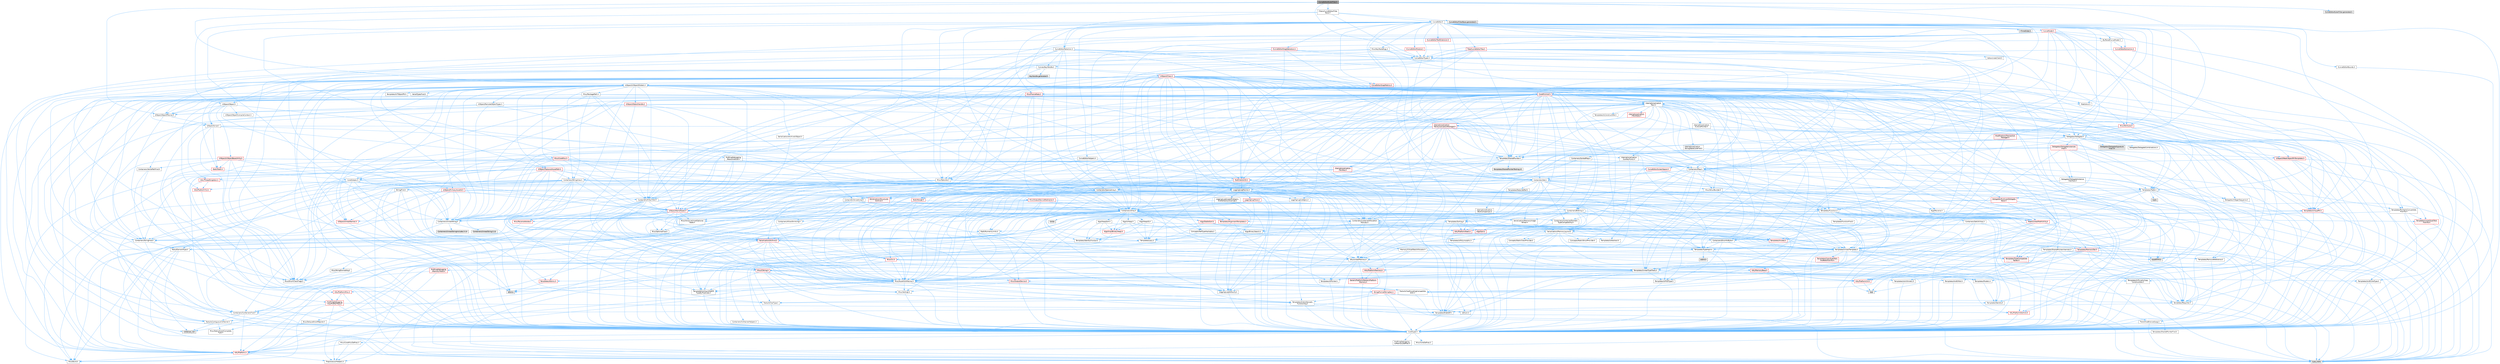digraph "CurveEditorEulerFilter.h"
{
 // INTERACTIVE_SVG=YES
 // LATEX_PDF_SIZE
  bgcolor="transparent";
  edge [fontname=Helvetica,fontsize=10,labelfontname=Helvetica,labelfontsize=10];
  node [fontname=Helvetica,fontsize=10,shape=box,height=0.2,width=0.4];
  Node1 [id="Node000001",label="CurveEditorEulerFilter.h",height=0.2,width=0.4,color="gray40", fillcolor="grey60", style="filled", fontcolor="black",tooltip=" "];
  Node1 -> Node2 [id="edge1_Node000001_Node000002",color="steelblue1",style="solid",tooltip=" "];
  Node2 [id="Node000002",label="Containers/Map.h",height=0.2,width=0.4,color="grey40", fillcolor="white", style="filled",URL="$df/d79/Map_8h.html",tooltip=" "];
  Node2 -> Node3 [id="edge2_Node000002_Node000003",color="steelblue1",style="solid",tooltip=" "];
  Node3 [id="Node000003",label="CoreTypes.h",height=0.2,width=0.4,color="grey40", fillcolor="white", style="filled",URL="$dc/dec/CoreTypes_8h.html",tooltip=" "];
  Node3 -> Node4 [id="edge3_Node000003_Node000004",color="steelblue1",style="solid",tooltip=" "];
  Node4 [id="Node000004",label="HAL/Platform.h",height=0.2,width=0.4,color="red", fillcolor="#FFF0F0", style="filled",URL="$d9/dd0/Platform_8h.html",tooltip=" "];
  Node4 -> Node5 [id="edge4_Node000004_Node000005",color="steelblue1",style="solid",tooltip=" "];
  Node5 [id="Node000005",label="Misc/Build.h",height=0.2,width=0.4,color="grey40", fillcolor="white", style="filled",URL="$d3/dbb/Build_8h.html",tooltip=" "];
  Node4 -> Node7 [id="edge5_Node000004_Node000007",color="steelblue1",style="solid",tooltip=" "];
  Node7 [id="Node000007",label="type_traits",height=0.2,width=0.4,color="grey60", fillcolor="#E0E0E0", style="filled",tooltip=" "];
  Node4 -> Node8 [id="edge6_Node000004_Node000008",color="steelblue1",style="solid",tooltip=" "];
  Node8 [id="Node000008",label="PreprocessorHelpers.h",height=0.2,width=0.4,color="grey40", fillcolor="white", style="filled",URL="$db/ddb/PreprocessorHelpers_8h.html",tooltip=" "];
  Node3 -> Node14 [id="edge7_Node000003_Node000014",color="steelblue1",style="solid",tooltip=" "];
  Node14 [id="Node000014",label="ProfilingDebugging\l/UMemoryDefines.h",height=0.2,width=0.4,color="grey40", fillcolor="white", style="filled",URL="$d2/da2/UMemoryDefines_8h.html",tooltip=" "];
  Node3 -> Node15 [id="edge8_Node000003_Node000015",color="steelblue1",style="solid",tooltip=" "];
  Node15 [id="Node000015",label="Misc/CoreMiscDefines.h",height=0.2,width=0.4,color="grey40", fillcolor="white", style="filled",URL="$da/d38/CoreMiscDefines_8h.html",tooltip=" "];
  Node15 -> Node4 [id="edge9_Node000015_Node000004",color="steelblue1",style="solid",tooltip=" "];
  Node15 -> Node8 [id="edge10_Node000015_Node000008",color="steelblue1",style="solid",tooltip=" "];
  Node3 -> Node16 [id="edge11_Node000003_Node000016",color="steelblue1",style="solid",tooltip=" "];
  Node16 [id="Node000016",label="Misc/CoreDefines.h",height=0.2,width=0.4,color="grey40", fillcolor="white", style="filled",URL="$d3/dd2/CoreDefines_8h.html",tooltip=" "];
  Node2 -> Node17 [id="edge12_Node000002_Node000017",color="steelblue1",style="solid",tooltip=" "];
  Node17 [id="Node000017",label="Algo/Reverse.h",height=0.2,width=0.4,color="grey40", fillcolor="white", style="filled",URL="$d5/d93/Reverse_8h.html",tooltip=" "];
  Node17 -> Node3 [id="edge13_Node000017_Node000003",color="steelblue1",style="solid",tooltip=" "];
  Node17 -> Node18 [id="edge14_Node000017_Node000018",color="steelblue1",style="solid",tooltip=" "];
  Node18 [id="Node000018",label="Templates/UnrealTemplate.h",height=0.2,width=0.4,color="grey40", fillcolor="white", style="filled",URL="$d4/d24/UnrealTemplate_8h.html",tooltip=" "];
  Node18 -> Node3 [id="edge15_Node000018_Node000003",color="steelblue1",style="solid",tooltip=" "];
  Node18 -> Node19 [id="edge16_Node000018_Node000019",color="steelblue1",style="solid",tooltip=" "];
  Node19 [id="Node000019",label="Templates/IsPointer.h",height=0.2,width=0.4,color="grey40", fillcolor="white", style="filled",URL="$d7/d05/IsPointer_8h.html",tooltip=" "];
  Node19 -> Node3 [id="edge17_Node000019_Node000003",color="steelblue1",style="solid",tooltip=" "];
  Node18 -> Node20 [id="edge18_Node000018_Node000020",color="steelblue1",style="solid",tooltip=" "];
  Node20 [id="Node000020",label="HAL/UnrealMemory.h",height=0.2,width=0.4,color="grey40", fillcolor="white", style="filled",URL="$d9/d96/UnrealMemory_8h.html",tooltip=" "];
  Node20 -> Node3 [id="edge19_Node000020_Node000003",color="steelblue1",style="solid",tooltip=" "];
  Node20 -> Node21 [id="edge20_Node000020_Node000021",color="steelblue1",style="solid",tooltip=" "];
  Node21 [id="Node000021",label="GenericPlatform/GenericPlatform\lMemory.h",height=0.2,width=0.4,color="red", fillcolor="#FFF0F0", style="filled",URL="$dd/d22/GenericPlatformMemory_8h.html",tooltip=" "];
  Node21 -> Node3 [id="edge21_Node000021_Node000003",color="steelblue1",style="solid",tooltip=" "];
  Node20 -> Node33 [id="edge22_Node000020_Node000033",color="steelblue1",style="solid",tooltip=" "];
  Node33 [id="Node000033",label="HAL/MemoryBase.h",height=0.2,width=0.4,color="red", fillcolor="#FFF0F0", style="filled",URL="$d6/d9f/MemoryBase_8h.html",tooltip=" "];
  Node33 -> Node3 [id="edge23_Node000033_Node000003",color="steelblue1",style="solid",tooltip=" "];
  Node33 -> Node34 [id="edge24_Node000033_Node000034",color="steelblue1",style="solid",tooltip=" "];
  Node34 [id="Node000034",label="HAL/PlatformAtomics.h",height=0.2,width=0.4,color="red", fillcolor="#FFF0F0", style="filled",URL="$d3/d36/PlatformAtomics_8h.html",tooltip=" "];
  Node34 -> Node3 [id="edge25_Node000034_Node000003",color="steelblue1",style="solid",tooltip=" "];
  Node33 -> Node37 [id="edge26_Node000033_Node000037",color="steelblue1",style="solid",tooltip=" "];
  Node37 [id="Node000037",label="HAL/PlatformCrt.h",height=0.2,width=0.4,color="red", fillcolor="#FFF0F0", style="filled",URL="$d8/d75/PlatformCrt_8h.html",tooltip=" "];
  Node37 -> Node38 [id="edge27_Node000037_Node000038",color="steelblue1",style="solid",tooltip=" "];
  Node38 [id="Node000038",label="new",height=0.2,width=0.4,color="grey60", fillcolor="#E0E0E0", style="filled",tooltip=" "];
  Node33 -> Node77 [id="edge28_Node000033_Node000077",color="steelblue1",style="solid",tooltip=" "];
  Node77 [id="Node000077",label="Misc/OutputDevice.h",height=0.2,width=0.4,color="red", fillcolor="#FFF0F0", style="filled",URL="$d7/d32/OutputDevice_8h.html",tooltip=" "];
  Node77 -> Node3 [id="edge29_Node000077_Node000003",color="steelblue1",style="solid",tooltip=" "];
  Node77 -> Node78 [id="edge30_Node000077_Node000078",color="steelblue1",style="solid",tooltip=" "];
  Node78 [id="Node000078",label="Logging/LogVerbosity.h",height=0.2,width=0.4,color="grey40", fillcolor="white", style="filled",URL="$d2/d8f/LogVerbosity_8h.html",tooltip=" "];
  Node78 -> Node3 [id="edge31_Node000078_Node000003",color="steelblue1",style="solid",tooltip=" "];
  Node77 -> Node69 [id="edge32_Node000077_Node000069",color="steelblue1",style="solid",tooltip=" "];
  Node69 [id="Node000069",label="Misc/VarArgs.h",height=0.2,width=0.4,color="grey40", fillcolor="white", style="filled",URL="$d5/d6f/VarArgs_8h.html",tooltip=" "];
  Node69 -> Node3 [id="edge33_Node000069_Node000003",color="steelblue1",style="solid",tooltip=" "];
  Node77 -> Node64 [id="edge34_Node000077_Node000064",color="steelblue1",style="solid",tooltip=" "];
  Node64 [id="Node000064",label="Templates/IsArrayOrRefOf\lTypeByPredicate.h",height=0.2,width=0.4,color="grey40", fillcolor="white", style="filled",URL="$d6/da1/IsArrayOrRefOfTypeByPredicate_8h.html",tooltip=" "];
  Node64 -> Node3 [id="edge35_Node000064_Node000003",color="steelblue1",style="solid",tooltip=" "];
  Node77 -> Node65 [id="edge36_Node000077_Node000065",color="steelblue1",style="solid",tooltip=" "];
  Node65 [id="Node000065",label="Templates/IsValidVariadic\lFunctionArg.h",height=0.2,width=0.4,color="grey40", fillcolor="white", style="filled",URL="$d0/dc8/IsValidVariadicFunctionArg_8h.html",tooltip=" "];
  Node65 -> Node3 [id="edge37_Node000065_Node000003",color="steelblue1",style="solid",tooltip=" "];
  Node65 -> Node66 [id="edge38_Node000065_Node000066",color="steelblue1",style="solid",tooltip=" "];
  Node66 [id="Node000066",label="IsEnum.h",height=0.2,width=0.4,color="grey40", fillcolor="white", style="filled",URL="$d4/de5/IsEnum_8h.html",tooltip=" "];
  Node65 -> Node7 [id="edge39_Node000065_Node000007",color="steelblue1",style="solid",tooltip=" "];
  Node77 -> Node67 [id="edge40_Node000077_Node000067",color="steelblue1",style="solid",tooltip=" "];
  Node67 [id="Node000067",label="Traits/IsCharEncodingCompatible\lWith.h",height=0.2,width=0.4,color="grey40", fillcolor="white", style="filled",URL="$df/dd1/IsCharEncodingCompatibleWith_8h.html",tooltip=" "];
  Node67 -> Node7 [id="edge41_Node000067_Node000007",color="steelblue1",style="solid",tooltip=" "];
  Node67 -> Node68 [id="edge42_Node000067_Node000068",color="steelblue1",style="solid",tooltip=" "];
  Node68 [id="Node000068",label="Traits/IsCharType.h",height=0.2,width=0.4,color="grey40", fillcolor="white", style="filled",URL="$db/d51/IsCharType_8h.html",tooltip=" "];
  Node68 -> Node3 [id="edge43_Node000068_Node000003",color="steelblue1",style="solid",tooltip=" "];
  Node33 -> Node79 [id="edge44_Node000033_Node000079",color="steelblue1",style="solid",tooltip=" "];
  Node79 [id="Node000079",label="Templates/Atomic.h",height=0.2,width=0.4,color="red", fillcolor="#FFF0F0", style="filled",URL="$d3/d91/Atomic_8h.html",tooltip=" "];
  Node79 -> Node76 [id="edge45_Node000079_Node000076",color="steelblue1",style="solid",tooltip=" "];
  Node76 [id="Node000076",label="atomic",height=0.2,width=0.4,color="grey60", fillcolor="#E0E0E0", style="filled",tooltip=" "];
  Node20 -> Node88 [id="edge46_Node000020_Node000088",color="steelblue1",style="solid",tooltip=" "];
  Node88 [id="Node000088",label="HAL/PlatformMemory.h",height=0.2,width=0.4,color="red", fillcolor="#FFF0F0", style="filled",URL="$de/d68/PlatformMemory_8h.html",tooltip=" "];
  Node88 -> Node3 [id="edge47_Node000088_Node000003",color="steelblue1",style="solid",tooltip=" "];
  Node88 -> Node21 [id="edge48_Node000088_Node000021",color="steelblue1",style="solid",tooltip=" "];
  Node20 -> Node90 [id="edge49_Node000020_Node000090",color="steelblue1",style="solid",tooltip=" "];
  Node90 [id="Node000090",label="ProfilingDebugging\l/MemoryTrace.h",height=0.2,width=0.4,color="red", fillcolor="#FFF0F0", style="filled",URL="$da/dd7/MemoryTrace_8h.html",tooltip=" "];
  Node90 -> Node4 [id="edge50_Node000090_Node000004",color="steelblue1",style="solid",tooltip=" "];
  Node90 -> Node54 [id="edge51_Node000090_Node000054",color="steelblue1",style="solid",tooltip=" "];
  Node54 [id="Node000054",label="Misc/EnumClassFlags.h",height=0.2,width=0.4,color="grey40", fillcolor="white", style="filled",URL="$d8/de7/EnumClassFlags_8h.html",tooltip=" "];
  Node20 -> Node19 [id="edge52_Node000020_Node000019",color="steelblue1",style="solid",tooltip=" "];
  Node18 -> Node91 [id="edge53_Node000018_Node000091",color="steelblue1",style="solid",tooltip=" "];
  Node91 [id="Node000091",label="Templates/CopyQualifiers\lAndRefsFromTo.h",height=0.2,width=0.4,color="red", fillcolor="#FFF0F0", style="filled",URL="$d3/db3/CopyQualifiersAndRefsFromTo_8h.html",tooltip=" "];
  Node18 -> Node93 [id="edge54_Node000018_Node000093",color="steelblue1",style="solid",tooltip=" "];
  Node93 [id="Node000093",label="Templates/UnrealTypeTraits.h",height=0.2,width=0.4,color="grey40", fillcolor="white", style="filled",URL="$d2/d2d/UnrealTypeTraits_8h.html",tooltip=" "];
  Node93 -> Node3 [id="edge55_Node000093_Node000003",color="steelblue1",style="solid",tooltip=" "];
  Node93 -> Node19 [id="edge56_Node000093_Node000019",color="steelblue1",style="solid",tooltip=" "];
  Node93 -> Node46 [id="edge57_Node000093_Node000046",color="steelblue1",style="solid",tooltip=" "];
  Node46 [id="Node000046",label="Misc/AssertionMacros.h",height=0.2,width=0.4,color="grey40", fillcolor="white", style="filled",URL="$d0/dfa/AssertionMacros_8h.html",tooltip=" "];
  Node46 -> Node3 [id="edge58_Node000046_Node000003",color="steelblue1",style="solid",tooltip=" "];
  Node46 -> Node4 [id="edge59_Node000046_Node000004",color="steelblue1",style="solid",tooltip=" "];
  Node46 -> Node47 [id="edge60_Node000046_Node000047",color="steelblue1",style="solid",tooltip=" "];
  Node47 [id="Node000047",label="HAL/PlatformMisc.h",height=0.2,width=0.4,color="red", fillcolor="#FFF0F0", style="filled",URL="$d0/df5/PlatformMisc_8h.html",tooltip=" "];
  Node47 -> Node3 [id="edge61_Node000047_Node000003",color="steelblue1",style="solid",tooltip=" "];
  Node47 -> Node58 [id="edge62_Node000047_Node000058",color="steelblue1",style="solid",tooltip=" "];
  Node58 [id="Node000058",label="ProfilingDebugging\l/CpuProfilerTrace.h",height=0.2,width=0.4,color="red", fillcolor="#FFF0F0", style="filled",URL="$da/dcb/CpuProfilerTrace_8h.html",tooltip=" "];
  Node58 -> Node3 [id="edge63_Node000058_Node000003",color="steelblue1",style="solid",tooltip=" "];
  Node58 -> Node23 [id="edge64_Node000058_Node000023",color="steelblue1",style="solid",tooltip=" "];
  Node23 [id="Node000023",label="Containers/ContainersFwd.h",height=0.2,width=0.4,color="grey40", fillcolor="white", style="filled",URL="$d4/d0a/ContainersFwd_8h.html",tooltip=" "];
  Node23 -> Node4 [id="edge65_Node000023_Node000004",color="steelblue1",style="solid",tooltip=" "];
  Node23 -> Node3 [id="edge66_Node000023_Node000003",color="steelblue1",style="solid",tooltip=" "];
  Node23 -> Node24 [id="edge67_Node000023_Node000024",color="steelblue1",style="solid",tooltip=" "];
  Node24 [id="Node000024",label="Traits/IsContiguousContainer.h",height=0.2,width=0.4,color="grey40", fillcolor="white", style="filled",URL="$d5/d3c/IsContiguousContainer_8h.html",tooltip=" "];
  Node24 -> Node3 [id="edge68_Node000024_Node000003",color="steelblue1",style="solid",tooltip=" "];
  Node24 -> Node25 [id="edge69_Node000024_Node000025",color="steelblue1",style="solid",tooltip=" "];
  Node25 [id="Node000025",label="Misc/StaticAssertComplete\lType.h",height=0.2,width=0.4,color="grey40", fillcolor="white", style="filled",URL="$d5/d4e/StaticAssertCompleteType_8h.html",tooltip=" "];
  Node24 -> Node26 [id="edge70_Node000024_Node000026",color="steelblue1",style="solid",tooltip=" "];
  Node26 [id="Node000026",label="initializer_list",height=0.2,width=0.4,color="grey60", fillcolor="#E0E0E0", style="filled",tooltip=" "];
  Node58 -> Node34 [id="edge71_Node000058_Node000034",color="steelblue1",style="solid",tooltip=" "];
  Node58 -> Node8 [id="edge72_Node000058_Node000008",color="steelblue1",style="solid",tooltip=" "];
  Node58 -> Node5 [id="edge73_Node000058_Node000005",color="steelblue1",style="solid",tooltip=" "];
  Node46 -> Node8 [id="edge74_Node000046_Node000008",color="steelblue1",style="solid",tooltip=" "];
  Node46 -> Node63 [id="edge75_Node000046_Node000063",color="steelblue1",style="solid",tooltip=" "];
  Node63 [id="Node000063",label="Templates/EnableIf.h",height=0.2,width=0.4,color="grey40", fillcolor="white", style="filled",URL="$d7/d60/EnableIf_8h.html",tooltip=" "];
  Node63 -> Node3 [id="edge76_Node000063_Node000003",color="steelblue1",style="solid",tooltip=" "];
  Node46 -> Node64 [id="edge77_Node000046_Node000064",color="steelblue1",style="solid",tooltip=" "];
  Node46 -> Node65 [id="edge78_Node000046_Node000065",color="steelblue1",style="solid",tooltip=" "];
  Node46 -> Node67 [id="edge79_Node000046_Node000067",color="steelblue1",style="solid",tooltip=" "];
  Node46 -> Node69 [id="edge80_Node000046_Node000069",color="steelblue1",style="solid",tooltip=" "];
  Node46 -> Node70 [id="edge81_Node000046_Node000070",color="steelblue1",style="solid",tooltip=" "];
  Node70 [id="Node000070",label="String/FormatStringSan.h",height=0.2,width=0.4,color="red", fillcolor="#FFF0F0", style="filled",URL="$d3/d8b/FormatStringSan_8h.html",tooltip=" "];
  Node70 -> Node7 [id="edge82_Node000070_Node000007",color="steelblue1",style="solid",tooltip=" "];
  Node70 -> Node3 [id="edge83_Node000070_Node000003",color="steelblue1",style="solid",tooltip=" "];
  Node70 -> Node71 [id="edge84_Node000070_Node000071",color="steelblue1",style="solid",tooltip=" "];
  Node71 [id="Node000071",label="Templates/Requires.h",height=0.2,width=0.4,color="grey40", fillcolor="white", style="filled",URL="$dc/d96/Requires_8h.html",tooltip=" "];
  Node71 -> Node63 [id="edge85_Node000071_Node000063",color="steelblue1",style="solid",tooltip=" "];
  Node71 -> Node7 [id="edge86_Node000071_Node000007",color="steelblue1",style="solid",tooltip=" "];
  Node70 -> Node72 [id="edge87_Node000070_Node000072",color="steelblue1",style="solid",tooltip=" "];
  Node72 [id="Node000072",label="Templates/Identity.h",height=0.2,width=0.4,color="grey40", fillcolor="white", style="filled",URL="$d0/dd5/Identity_8h.html",tooltip=" "];
  Node70 -> Node65 [id="edge88_Node000070_Node000065",color="steelblue1",style="solid",tooltip=" "];
  Node70 -> Node68 [id="edge89_Node000070_Node000068",color="steelblue1",style="solid",tooltip=" "];
  Node70 -> Node23 [id="edge90_Node000070_Node000023",color="steelblue1",style="solid",tooltip=" "];
  Node46 -> Node76 [id="edge91_Node000046_Node000076",color="steelblue1",style="solid",tooltip=" "];
  Node93 -> Node84 [id="edge92_Node000093_Node000084",color="steelblue1",style="solid",tooltip=" "];
  Node84 [id="Node000084",label="Templates/AndOrNot.h",height=0.2,width=0.4,color="grey40", fillcolor="white", style="filled",URL="$db/d0a/AndOrNot_8h.html",tooltip=" "];
  Node84 -> Node3 [id="edge93_Node000084_Node000003",color="steelblue1",style="solid",tooltip=" "];
  Node93 -> Node63 [id="edge94_Node000093_Node000063",color="steelblue1",style="solid",tooltip=" "];
  Node93 -> Node94 [id="edge95_Node000093_Node000094",color="steelblue1",style="solid",tooltip=" "];
  Node94 [id="Node000094",label="Templates/IsArithmetic.h",height=0.2,width=0.4,color="grey40", fillcolor="white", style="filled",URL="$d2/d5d/IsArithmetic_8h.html",tooltip=" "];
  Node94 -> Node3 [id="edge96_Node000094_Node000003",color="steelblue1",style="solid",tooltip=" "];
  Node93 -> Node66 [id="edge97_Node000093_Node000066",color="steelblue1",style="solid",tooltip=" "];
  Node93 -> Node95 [id="edge98_Node000093_Node000095",color="steelblue1",style="solid",tooltip=" "];
  Node95 [id="Node000095",label="Templates/Models.h",height=0.2,width=0.4,color="grey40", fillcolor="white", style="filled",URL="$d3/d0c/Models_8h.html",tooltip=" "];
  Node95 -> Node72 [id="edge99_Node000095_Node000072",color="steelblue1",style="solid",tooltip=" "];
  Node93 -> Node96 [id="edge100_Node000093_Node000096",color="steelblue1",style="solid",tooltip=" "];
  Node96 [id="Node000096",label="Templates/IsPODType.h",height=0.2,width=0.4,color="grey40", fillcolor="white", style="filled",URL="$d7/db1/IsPODType_8h.html",tooltip=" "];
  Node96 -> Node3 [id="edge101_Node000096_Node000003",color="steelblue1",style="solid",tooltip=" "];
  Node93 -> Node97 [id="edge102_Node000093_Node000097",color="steelblue1",style="solid",tooltip=" "];
  Node97 [id="Node000097",label="Templates/IsUECoreType.h",height=0.2,width=0.4,color="grey40", fillcolor="white", style="filled",URL="$d1/db8/IsUECoreType_8h.html",tooltip=" "];
  Node97 -> Node3 [id="edge103_Node000097_Node000003",color="steelblue1",style="solid",tooltip=" "];
  Node97 -> Node7 [id="edge104_Node000097_Node000007",color="steelblue1",style="solid",tooltip=" "];
  Node93 -> Node85 [id="edge105_Node000093_Node000085",color="steelblue1",style="solid",tooltip=" "];
  Node85 [id="Node000085",label="Templates/IsTriviallyCopy\lConstructible.h",height=0.2,width=0.4,color="grey40", fillcolor="white", style="filled",URL="$d3/d78/IsTriviallyCopyConstructible_8h.html",tooltip=" "];
  Node85 -> Node3 [id="edge106_Node000085_Node000003",color="steelblue1",style="solid",tooltip=" "];
  Node85 -> Node7 [id="edge107_Node000085_Node000007",color="steelblue1",style="solid",tooltip=" "];
  Node18 -> Node98 [id="edge108_Node000018_Node000098",color="steelblue1",style="solid",tooltip=" "];
  Node98 [id="Node000098",label="Templates/RemoveReference.h",height=0.2,width=0.4,color="grey40", fillcolor="white", style="filled",URL="$da/dbe/RemoveReference_8h.html",tooltip=" "];
  Node98 -> Node3 [id="edge109_Node000098_Node000003",color="steelblue1",style="solid",tooltip=" "];
  Node18 -> Node71 [id="edge110_Node000018_Node000071",color="steelblue1",style="solid",tooltip=" "];
  Node18 -> Node99 [id="edge111_Node000018_Node000099",color="steelblue1",style="solid",tooltip=" "];
  Node99 [id="Node000099",label="Templates/TypeCompatible\lBytes.h",height=0.2,width=0.4,color="red", fillcolor="#FFF0F0", style="filled",URL="$df/d0a/TypeCompatibleBytes_8h.html",tooltip=" "];
  Node99 -> Node3 [id="edge112_Node000099_Node000003",color="steelblue1",style="solid",tooltip=" "];
  Node99 -> Node38 [id="edge113_Node000099_Node000038",color="steelblue1",style="solid",tooltip=" "];
  Node99 -> Node7 [id="edge114_Node000099_Node000007",color="steelblue1",style="solid",tooltip=" "];
  Node18 -> Node72 [id="edge115_Node000018_Node000072",color="steelblue1",style="solid",tooltip=" "];
  Node18 -> Node24 [id="edge116_Node000018_Node000024",color="steelblue1",style="solid",tooltip=" "];
  Node18 -> Node100 [id="edge117_Node000018_Node000100",color="steelblue1",style="solid",tooltip=" "];
  Node100 [id="Node000100",label="Traits/UseBitwiseSwap.h",height=0.2,width=0.4,color="grey40", fillcolor="white", style="filled",URL="$db/df3/UseBitwiseSwap_8h.html",tooltip=" "];
  Node100 -> Node3 [id="edge118_Node000100_Node000003",color="steelblue1",style="solid",tooltip=" "];
  Node100 -> Node7 [id="edge119_Node000100_Node000007",color="steelblue1",style="solid",tooltip=" "];
  Node18 -> Node7 [id="edge120_Node000018_Node000007",color="steelblue1",style="solid",tooltip=" "];
  Node2 -> Node101 [id="edge121_Node000002_Node000101",color="steelblue1",style="solid",tooltip=" "];
  Node101 [id="Node000101",label="Containers/ContainerElement\lTypeCompatibility.h",height=0.2,width=0.4,color="grey40", fillcolor="white", style="filled",URL="$df/ddf/ContainerElementTypeCompatibility_8h.html",tooltip=" "];
  Node101 -> Node3 [id="edge122_Node000101_Node000003",color="steelblue1",style="solid",tooltip=" "];
  Node101 -> Node93 [id="edge123_Node000101_Node000093",color="steelblue1",style="solid",tooltip=" "];
  Node2 -> Node102 [id="edge124_Node000002_Node000102",color="steelblue1",style="solid",tooltip=" "];
  Node102 [id="Node000102",label="Containers/Set.h",height=0.2,width=0.4,color="grey40", fillcolor="white", style="filled",URL="$d4/d45/Set_8h.html",tooltip=" "];
  Node102 -> Node103 [id="edge125_Node000102_Node000103",color="steelblue1",style="solid",tooltip=" "];
  Node103 [id="Node000103",label="Containers/ContainerAllocation\lPolicies.h",height=0.2,width=0.4,color="grey40", fillcolor="white", style="filled",URL="$d7/dff/ContainerAllocationPolicies_8h.html",tooltip=" "];
  Node103 -> Node3 [id="edge126_Node000103_Node000003",color="steelblue1",style="solid",tooltip=" "];
  Node103 -> Node104 [id="edge127_Node000103_Node000104",color="steelblue1",style="solid",tooltip=" "];
  Node104 [id="Node000104",label="Containers/ContainerHelpers.h",height=0.2,width=0.4,color="grey40", fillcolor="white", style="filled",URL="$d7/d33/ContainerHelpers_8h.html",tooltip=" "];
  Node104 -> Node3 [id="edge128_Node000104_Node000003",color="steelblue1",style="solid",tooltip=" "];
  Node103 -> Node103 [id="edge129_Node000103_Node000103",color="steelblue1",style="solid",tooltip=" "];
  Node103 -> Node105 [id="edge130_Node000103_Node000105",color="steelblue1",style="solid",tooltip=" "];
  Node105 [id="Node000105",label="HAL/PlatformMath.h",height=0.2,width=0.4,color="red", fillcolor="#FFF0F0", style="filled",URL="$dc/d53/PlatformMath_8h.html",tooltip=" "];
  Node105 -> Node3 [id="edge131_Node000105_Node000003",color="steelblue1",style="solid",tooltip=" "];
  Node103 -> Node20 [id="edge132_Node000103_Node000020",color="steelblue1",style="solid",tooltip=" "];
  Node103 -> Node52 [id="edge133_Node000103_Node000052",color="steelblue1",style="solid",tooltip=" "];
  Node52 [id="Node000052",label="Math/NumericLimits.h",height=0.2,width=0.4,color="grey40", fillcolor="white", style="filled",URL="$df/d1b/NumericLimits_8h.html",tooltip=" "];
  Node52 -> Node3 [id="edge134_Node000052_Node000003",color="steelblue1",style="solid",tooltip=" "];
  Node103 -> Node46 [id="edge135_Node000103_Node000046",color="steelblue1",style="solid",tooltip=" "];
  Node103 -> Node113 [id="edge136_Node000103_Node000113",color="steelblue1",style="solid",tooltip=" "];
  Node113 [id="Node000113",label="Templates/IsPolymorphic.h",height=0.2,width=0.4,color="grey40", fillcolor="white", style="filled",URL="$dc/d20/IsPolymorphic_8h.html",tooltip=" "];
  Node103 -> Node114 [id="edge137_Node000103_Node000114",color="steelblue1",style="solid",tooltip=" "];
  Node114 [id="Node000114",label="Templates/MemoryOps.h",height=0.2,width=0.4,color="red", fillcolor="#FFF0F0", style="filled",URL="$db/dea/MemoryOps_8h.html",tooltip=" "];
  Node114 -> Node3 [id="edge138_Node000114_Node000003",color="steelblue1",style="solid",tooltip=" "];
  Node114 -> Node20 [id="edge139_Node000114_Node000020",color="steelblue1",style="solid",tooltip=" "];
  Node114 -> Node85 [id="edge140_Node000114_Node000085",color="steelblue1",style="solid",tooltip=" "];
  Node114 -> Node71 [id="edge141_Node000114_Node000071",color="steelblue1",style="solid",tooltip=" "];
  Node114 -> Node93 [id="edge142_Node000114_Node000093",color="steelblue1",style="solid",tooltip=" "];
  Node114 -> Node100 [id="edge143_Node000114_Node000100",color="steelblue1",style="solid",tooltip=" "];
  Node114 -> Node38 [id="edge144_Node000114_Node000038",color="steelblue1",style="solid",tooltip=" "];
  Node114 -> Node7 [id="edge145_Node000114_Node000007",color="steelblue1",style="solid",tooltip=" "];
  Node103 -> Node99 [id="edge146_Node000103_Node000099",color="steelblue1",style="solid",tooltip=" "];
  Node103 -> Node7 [id="edge147_Node000103_Node000007",color="steelblue1",style="solid",tooltip=" "];
  Node102 -> Node101 [id="edge148_Node000102_Node000101",color="steelblue1",style="solid",tooltip=" "];
  Node102 -> Node115 [id="edge149_Node000102_Node000115",color="steelblue1",style="solid",tooltip=" "];
  Node115 [id="Node000115",label="Containers/SetUtilities.h",height=0.2,width=0.4,color="grey40", fillcolor="white", style="filled",URL="$dc/de5/SetUtilities_8h.html",tooltip=" "];
  Node115 -> Node3 [id="edge150_Node000115_Node000003",color="steelblue1",style="solid",tooltip=" "];
  Node115 -> Node116 [id="edge151_Node000115_Node000116",color="steelblue1",style="solid",tooltip=" "];
  Node116 [id="Node000116",label="Serialization/MemoryLayout.h",height=0.2,width=0.4,color="grey40", fillcolor="white", style="filled",URL="$d7/d66/MemoryLayout_8h.html",tooltip=" "];
  Node116 -> Node117 [id="edge152_Node000116_Node000117",color="steelblue1",style="solid",tooltip=" "];
  Node117 [id="Node000117",label="Concepts/StaticClassProvider.h",height=0.2,width=0.4,color="grey40", fillcolor="white", style="filled",URL="$dd/d83/StaticClassProvider_8h.html",tooltip=" "];
  Node116 -> Node118 [id="edge153_Node000116_Node000118",color="steelblue1",style="solid",tooltip=" "];
  Node118 [id="Node000118",label="Concepts/StaticStructProvider.h",height=0.2,width=0.4,color="grey40", fillcolor="white", style="filled",URL="$d5/d77/StaticStructProvider_8h.html",tooltip=" "];
  Node116 -> Node119 [id="edge154_Node000116_Node000119",color="steelblue1",style="solid",tooltip=" "];
  Node119 [id="Node000119",label="Containers/EnumAsByte.h",height=0.2,width=0.4,color="grey40", fillcolor="white", style="filled",URL="$d6/d9a/EnumAsByte_8h.html",tooltip=" "];
  Node119 -> Node3 [id="edge155_Node000119_Node000003",color="steelblue1",style="solid",tooltip=" "];
  Node119 -> Node96 [id="edge156_Node000119_Node000096",color="steelblue1",style="solid",tooltip=" "];
  Node119 -> Node120 [id="edge157_Node000119_Node000120",color="steelblue1",style="solid",tooltip=" "];
  Node120 [id="Node000120",label="Templates/TypeHash.h",height=0.2,width=0.4,color="grey40", fillcolor="white", style="filled",URL="$d1/d62/TypeHash_8h.html",tooltip=" "];
  Node120 -> Node3 [id="edge158_Node000120_Node000003",color="steelblue1",style="solid",tooltip=" "];
  Node120 -> Node71 [id="edge159_Node000120_Node000071",color="steelblue1",style="solid",tooltip=" "];
  Node120 -> Node121 [id="edge160_Node000120_Node000121",color="steelblue1",style="solid",tooltip=" "];
  Node121 [id="Node000121",label="Misc/Crc.h",height=0.2,width=0.4,color="red", fillcolor="#FFF0F0", style="filled",URL="$d4/dd2/Crc_8h.html",tooltip=" "];
  Node121 -> Node3 [id="edge161_Node000121_Node000003",color="steelblue1",style="solid",tooltip=" "];
  Node121 -> Node46 [id="edge162_Node000121_Node000046",color="steelblue1",style="solid",tooltip=" "];
  Node121 -> Node122 [id="edge163_Node000121_Node000122",color="steelblue1",style="solid",tooltip=" "];
  Node122 [id="Node000122",label="Misc/CString.h",height=0.2,width=0.4,color="red", fillcolor="#FFF0F0", style="filled",URL="$d2/d49/CString_8h.html",tooltip=" "];
  Node122 -> Node3 [id="edge164_Node000122_Node000003",color="steelblue1",style="solid",tooltip=" "];
  Node122 -> Node37 [id="edge165_Node000122_Node000037",color="steelblue1",style="solid",tooltip=" "];
  Node122 -> Node46 [id="edge166_Node000122_Node000046",color="steelblue1",style="solid",tooltip=" "];
  Node122 -> Node69 [id="edge167_Node000122_Node000069",color="steelblue1",style="solid",tooltip=" "];
  Node122 -> Node64 [id="edge168_Node000122_Node000064",color="steelblue1",style="solid",tooltip=" "];
  Node122 -> Node65 [id="edge169_Node000122_Node000065",color="steelblue1",style="solid",tooltip=" "];
  Node122 -> Node67 [id="edge170_Node000122_Node000067",color="steelblue1",style="solid",tooltip=" "];
  Node121 -> Node93 [id="edge171_Node000121_Node000093",color="steelblue1",style="solid",tooltip=" "];
  Node121 -> Node68 [id="edge172_Node000121_Node000068",color="steelblue1",style="solid",tooltip=" "];
  Node120 -> Node126 [id="edge173_Node000120_Node000126",color="steelblue1",style="solid",tooltip=" "];
  Node126 [id="Node000126",label="stdint.h",height=0.2,width=0.4,color="grey60", fillcolor="#E0E0E0", style="filled",tooltip=" "];
  Node120 -> Node7 [id="edge174_Node000120_Node000007",color="steelblue1",style="solid",tooltip=" "];
  Node116 -> Node49 [id="edge175_Node000116_Node000049",color="steelblue1",style="solid",tooltip=" "];
  Node49 [id="Node000049",label="Containers/StringFwd.h",height=0.2,width=0.4,color="grey40", fillcolor="white", style="filled",URL="$df/d37/StringFwd_8h.html",tooltip=" "];
  Node49 -> Node3 [id="edge176_Node000049_Node000003",color="steelblue1",style="solid",tooltip=" "];
  Node49 -> Node50 [id="edge177_Node000049_Node000050",color="steelblue1",style="solid",tooltip=" "];
  Node50 [id="Node000050",label="Traits/ElementType.h",height=0.2,width=0.4,color="grey40", fillcolor="white", style="filled",URL="$d5/d4f/ElementType_8h.html",tooltip=" "];
  Node50 -> Node4 [id="edge178_Node000050_Node000004",color="steelblue1",style="solid",tooltip=" "];
  Node50 -> Node26 [id="edge179_Node000050_Node000026",color="steelblue1",style="solid",tooltip=" "];
  Node50 -> Node7 [id="edge180_Node000050_Node000007",color="steelblue1",style="solid",tooltip=" "];
  Node49 -> Node24 [id="edge181_Node000049_Node000024",color="steelblue1",style="solid",tooltip=" "];
  Node116 -> Node20 [id="edge182_Node000116_Node000020",color="steelblue1",style="solid",tooltip=" "];
  Node116 -> Node127 [id="edge183_Node000116_Node000127",color="steelblue1",style="solid",tooltip=" "];
  Node127 [id="Node000127",label="Misc/DelayedAutoRegister.h",height=0.2,width=0.4,color="grey40", fillcolor="white", style="filled",URL="$d1/dda/DelayedAutoRegister_8h.html",tooltip=" "];
  Node127 -> Node4 [id="edge184_Node000127_Node000004",color="steelblue1",style="solid",tooltip=" "];
  Node116 -> Node63 [id="edge185_Node000116_Node000063",color="steelblue1",style="solid",tooltip=" "];
  Node116 -> Node128 [id="edge186_Node000116_Node000128",color="steelblue1",style="solid",tooltip=" "];
  Node128 [id="Node000128",label="Templates/IsAbstract.h",height=0.2,width=0.4,color="grey40", fillcolor="white", style="filled",URL="$d8/db7/IsAbstract_8h.html",tooltip=" "];
  Node116 -> Node113 [id="edge187_Node000116_Node000113",color="steelblue1",style="solid",tooltip=" "];
  Node116 -> Node95 [id="edge188_Node000116_Node000095",color="steelblue1",style="solid",tooltip=" "];
  Node116 -> Node18 [id="edge189_Node000116_Node000018",color="steelblue1",style="solid",tooltip=" "];
  Node115 -> Node114 [id="edge190_Node000115_Node000114",color="steelblue1",style="solid",tooltip=" "];
  Node115 -> Node93 [id="edge191_Node000115_Node000093",color="steelblue1",style="solid",tooltip=" "];
  Node102 -> Node129 [id="edge192_Node000102_Node000129",color="steelblue1",style="solid",tooltip=" "];
  Node129 [id="Node000129",label="Containers/SparseArray.h",height=0.2,width=0.4,color="grey40", fillcolor="white", style="filled",URL="$d5/dbf/SparseArray_8h.html",tooltip=" "];
  Node129 -> Node3 [id="edge193_Node000129_Node000003",color="steelblue1",style="solid",tooltip=" "];
  Node129 -> Node46 [id="edge194_Node000129_Node000046",color="steelblue1",style="solid",tooltip=" "];
  Node129 -> Node20 [id="edge195_Node000129_Node000020",color="steelblue1",style="solid",tooltip=" "];
  Node129 -> Node93 [id="edge196_Node000129_Node000093",color="steelblue1",style="solid",tooltip=" "];
  Node129 -> Node18 [id="edge197_Node000129_Node000018",color="steelblue1",style="solid",tooltip=" "];
  Node129 -> Node103 [id="edge198_Node000129_Node000103",color="steelblue1",style="solid",tooltip=" "];
  Node129 -> Node130 [id="edge199_Node000129_Node000130",color="steelblue1",style="solid",tooltip=" "];
  Node130 [id="Node000130",label="Templates/Less.h",height=0.2,width=0.4,color="grey40", fillcolor="white", style="filled",URL="$de/dc8/Less_8h.html",tooltip=" "];
  Node130 -> Node3 [id="edge200_Node000130_Node000003",color="steelblue1",style="solid",tooltip=" "];
  Node130 -> Node18 [id="edge201_Node000130_Node000018",color="steelblue1",style="solid",tooltip=" "];
  Node129 -> Node131 [id="edge202_Node000129_Node000131",color="steelblue1",style="solid",tooltip=" "];
  Node131 [id="Node000131",label="Containers/Array.h",height=0.2,width=0.4,color="grey40", fillcolor="white", style="filled",URL="$df/dd0/Array_8h.html",tooltip=" "];
  Node131 -> Node3 [id="edge203_Node000131_Node000003",color="steelblue1",style="solid",tooltip=" "];
  Node131 -> Node46 [id="edge204_Node000131_Node000046",color="steelblue1",style="solid",tooltip=" "];
  Node131 -> Node132 [id="edge205_Node000131_Node000132",color="steelblue1",style="solid",tooltip=" "];
  Node132 [id="Node000132",label="Misc/IntrusiveUnsetOptional\lState.h",height=0.2,width=0.4,color="grey40", fillcolor="white", style="filled",URL="$d2/d0a/IntrusiveUnsetOptionalState_8h.html",tooltip=" "];
  Node132 -> Node133 [id="edge206_Node000132_Node000133",color="steelblue1",style="solid",tooltip=" "];
  Node133 [id="Node000133",label="Misc/OptionalFwd.h",height=0.2,width=0.4,color="grey40", fillcolor="white", style="filled",URL="$dc/d50/OptionalFwd_8h.html",tooltip=" "];
  Node131 -> Node134 [id="edge207_Node000131_Node000134",color="steelblue1",style="solid",tooltip=" "];
  Node134 [id="Node000134",label="Misc/ReverseIterate.h",height=0.2,width=0.4,color="red", fillcolor="#FFF0F0", style="filled",URL="$db/de3/ReverseIterate_8h.html",tooltip=" "];
  Node134 -> Node4 [id="edge208_Node000134_Node000004",color="steelblue1",style="solid",tooltip=" "];
  Node131 -> Node20 [id="edge209_Node000131_Node000020",color="steelblue1",style="solid",tooltip=" "];
  Node131 -> Node93 [id="edge210_Node000131_Node000093",color="steelblue1",style="solid",tooltip=" "];
  Node131 -> Node18 [id="edge211_Node000131_Node000018",color="steelblue1",style="solid",tooltip=" "];
  Node131 -> Node136 [id="edge212_Node000131_Node000136",color="steelblue1",style="solid",tooltip=" "];
  Node136 [id="Node000136",label="Containers/AllowShrinking.h",height=0.2,width=0.4,color="grey40", fillcolor="white", style="filled",URL="$d7/d1a/AllowShrinking_8h.html",tooltip=" "];
  Node136 -> Node3 [id="edge213_Node000136_Node000003",color="steelblue1",style="solid",tooltip=" "];
  Node131 -> Node103 [id="edge214_Node000131_Node000103",color="steelblue1",style="solid",tooltip=" "];
  Node131 -> Node101 [id="edge215_Node000131_Node000101",color="steelblue1",style="solid",tooltip=" "];
  Node131 -> Node137 [id="edge216_Node000131_Node000137",color="steelblue1",style="solid",tooltip=" "];
  Node137 [id="Node000137",label="Serialization/Archive.h",height=0.2,width=0.4,color="red", fillcolor="#FFF0F0", style="filled",URL="$d7/d3b/Archive_8h.html",tooltip=" "];
  Node137 -> Node3 [id="edge217_Node000137_Node000003",color="steelblue1",style="solid",tooltip=" "];
  Node137 -> Node46 [id="edge218_Node000137_Node000046",color="steelblue1",style="solid",tooltip=" "];
  Node137 -> Node5 [id="edge219_Node000137_Node000005",color="steelblue1",style="solid",tooltip=" "];
  Node137 -> Node69 [id="edge220_Node000137_Node000069",color="steelblue1",style="solid",tooltip=" "];
  Node137 -> Node63 [id="edge221_Node000137_Node000063",color="steelblue1",style="solid",tooltip=" "];
  Node137 -> Node64 [id="edge222_Node000137_Node000064",color="steelblue1",style="solid",tooltip=" "];
  Node137 -> Node65 [id="edge223_Node000137_Node000065",color="steelblue1",style="solid",tooltip=" "];
  Node137 -> Node18 [id="edge224_Node000137_Node000018",color="steelblue1",style="solid",tooltip=" "];
  Node137 -> Node67 [id="edge225_Node000137_Node000067",color="steelblue1",style="solid",tooltip=" "];
  Node131 -> Node147 [id="edge226_Node000131_Node000147",color="steelblue1",style="solid",tooltip=" "];
  Node147 [id="Node000147",label="Serialization/MemoryImage\lWriter.h",height=0.2,width=0.4,color="grey40", fillcolor="white", style="filled",URL="$d0/d08/MemoryImageWriter_8h.html",tooltip=" "];
  Node147 -> Node3 [id="edge227_Node000147_Node000003",color="steelblue1",style="solid",tooltip=" "];
  Node147 -> Node116 [id="edge228_Node000147_Node000116",color="steelblue1",style="solid",tooltip=" "];
  Node131 -> Node148 [id="edge229_Node000131_Node000148",color="steelblue1",style="solid",tooltip=" "];
  Node148 [id="Node000148",label="Algo/Heapify.h",height=0.2,width=0.4,color="grey40", fillcolor="white", style="filled",URL="$d0/d2a/Heapify_8h.html",tooltip=" "];
  Node148 -> Node149 [id="edge230_Node000148_Node000149",color="steelblue1",style="solid",tooltip=" "];
  Node149 [id="Node000149",label="Algo/Impl/BinaryHeap.h",height=0.2,width=0.4,color="red", fillcolor="#FFF0F0", style="filled",URL="$d7/da3/Algo_2Impl_2BinaryHeap_8h.html",tooltip=" "];
  Node149 -> Node150 [id="edge231_Node000149_Node000150",color="steelblue1",style="solid",tooltip=" "];
  Node150 [id="Node000150",label="Templates/Invoke.h",height=0.2,width=0.4,color="red", fillcolor="#FFF0F0", style="filled",URL="$d7/deb/Invoke_8h.html",tooltip=" "];
  Node150 -> Node3 [id="edge232_Node000150_Node000003",color="steelblue1",style="solid",tooltip=" "];
  Node150 -> Node18 [id="edge233_Node000150_Node000018",color="steelblue1",style="solid",tooltip=" "];
  Node150 -> Node7 [id="edge234_Node000150_Node000007",color="steelblue1",style="solid",tooltip=" "];
  Node149 -> Node7 [id="edge235_Node000149_Node000007",color="steelblue1",style="solid",tooltip=" "];
  Node148 -> Node154 [id="edge236_Node000148_Node000154",color="steelblue1",style="solid",tooltip=" "];
  Node154 [id="Node000154",label="Templates/IdentityFunctor.h",height=0.2,width=0.4,color="grey40", fillcolor="white", style="filled",URL="$d7/d2e/IdentityFunctor_8h.html",tooltip=" "];
  Node154 -> Node4 [id="edge237_Node000154_Node000004",color="steelblue1",style="solid",tooltip=" "];
  Node148 -> Node150 [id="edge238_Node000148_Node000150",color="steelblue1",style="solid",tooltip=" "];
  Node148 -> Node130 [id="edge239_Node000148_Node000130",color="steelblue1",style="solid",tooltip=" "];
  Node148 -> Node18 [id="edge240_Node000148_Node000018",color="steelblue1",style="solid",tooltip=" "];
  Node131 -> Node155 [id="edge241_Node000131_Node000155",color="steelblue1",style="solid",tooltip=" "];
  Node155 [id="Node000155",label="Algo/HeapSort.h",height=0.2,width=0.4,color="grey40", fillcolor="white", style="filled",URL="$d3/d92/HeapSort_8h.html",tooltip=" "];
  Node155 -> Node149 [id="edge242_Node000155_Node000149",color="steelblue1",style="solid",tooltip=" "];
  Node155 -> Node154 [id="edge243_Node000155_Node000154",color="steelblue1",style="solid",tooltip=" "];
  Node155 -> Node130 [id="edge244_Node000155_Node000130",color="steelblue1",style="solid",tooltip=" "];
  Node155 -> Node18 [id="edge245_Node000155_Node000018",color="steelblue1",style="solid",tooltip=" "];
  Node131 -> Node156 [id="edge246_Node000131_Node000156",color="steelblue1",style="solid",tooltip=" "];
  Node156 [id="Node000156",label="Algo/IsHeap.h",height=0.2,width=0.4,color="grey40", fillcolor="white", style="filled",URL="$de/d32/IsHeap_8h.html",tooltip=" "];
  Node156 -> Node149 [id="edge247_Node000156_Node000149",color="steelblue1",style="solid",tooltip=" "];
  Node156 -> Node154 [id="edge248_Node000156_Node000154",color="steelblue1",style="solid",tooltip=" "];
  Node156 -> Node150 [id="edge249_Node000156_Node000150",color="steelblue1",style="solid",tooltip=" "];
  Node156 -> Node130 [id="edge250_Node000156_Node000130",color="steelblue1",style="solid",tooltip=" "];
  Node156 -> Node18 [id="edge251_Node000156_Node000018",color="steelblue1",style="solid",tooltip=" "];
  Node131 -> Node149 [id="edge252_Node000131_Node000149",color="steelblue1",style="solid",tooltip=" "];
  Node131 -> Node157 [id="edge253_Node000131_Node000157",color="steelblue1",style="solid",tooltip=" "];
  Node157 [id="Node000157",label="Algo/StableSort.h",height=0.2,width=0.4,color="red", fillcolor="#FFF0F0", style="filled",URL="$d7/d3c/StableSort_8h.html",tooltip=" "];
  Node157 -> Node158 [id="edge254_Node000157_Node000158",color="steelblue1",style="solid",tooltip=" "];
  Node158 [id="Node000158",label="Algo/BinarySearch.h",height=0.2,width=0.4,color="grey40", fillcolor="white", style="filled",URL="$db/db4/BinarySearch_8h.html",tooltip=" "];
  Node158 -> Node154 [id="edge255_Node000158_Node000154",color="steelblue1",style="solid",tooltip=" "];
  Node158 -> Node150 [id="edge256_Node000158_Node000150",color="steelblue1",style="solid",tooltip=" "];
  Node158 -> Node130 [id="edge257_Node000158_Node000130",color="steelblue1",style="solid",tooltip=" "];
  Node157 -> Node154 [id="edge258_Node000157_Node000154",color="steelblue1",style="solid",tooltip=" "];
  Node157 -> Node150 [id="edge259_Node000157_Node000150",color="steelblue1",style="solid",tooltip=" "];
  Node157 -> Node130 [id="edge260_Node000157_Node000130",color="steelblue1",style="solid",tooltip=" "];
  Node157 -> Node18 [id="edge261_Node000157_Node000018",color="steelblue1",style="solid",tooltip=" "];
  Node131 -> Node160 [id="edge262_Node000131_Node000160",color="steelblue1",style="solid",tooltip=" "];
  Node160 [id="Node000160",label="Concepts/GetTypeHashable.h",height=0.2,width=0.4,color="grey40", fillcolor="white", style="filled",URL="$d3/da2/GetTypeHashable_8h.html",tooltip=" "];
  Node160 -> Node3 [id="edge263_Node000160_Node000003",color="steelblue1",style="solid",tooltip=" "];
  Node160 -> Node120 [id="edge264_Node000160_Node000120",color="steelblue1",style="solid",tooltip=" "];
  Node131 -> Node154 [id="edge265_Node000131_Node000154",color="steelblue1",style="solid",tooltip=" "];
  Node131 -> Node150 [id="edge266_Node000131_Node000150",color="steelblue1",style="solid",tooltip=" "];
  Node131 -> Node130 [id="edge267_Node000131_Node000130",color="steelblue1",style="solid",tooltip=" "];
  Node131 -> Node161 [id="edge268_Node000131_Node000161",color="steelblue1",style="solid",tooltip=" "];
  Node161 [id="Node000161",label="Templates/LosesQualifiers\lFromTo.h",height=0.2,width=0.4,color="red", fillcolor="#FFF0F0", style="filled",URL="$d2/db3/LosesQualifiersFromTo_8h.html",tooltip=" "];
  Node161 -> Node7 [id="edge269_Node000161_Node000007",color="steelblue1",style="solid",tooltip=" "];
  Node131 -> Node71 [id="edge270_Node000131_Node000071",color="steelblue1",style="solid",tooltip=" "];
  Node131 -> Node162 [id="edge271_Node000131_Node000162",color="steelblue1",style="solid",tooltip=" "];
  Node162 [id="Node000162",label="Templates/Sorting.h",height=0.2,width=0.4,color="grey40", fillcolor="white", style="filled",URL="$d3/d9e/Sorting_8h.html",tooltip=" "];
  Node162 -> Node3 [id="edge272_Node000162_Node000003",color="steelblue1",style="solid",tooltip=" "];
  Node162 -> Node158 [id="edge273_Node000162_Node000158",color="steelblue1",style="solid",tooltip=" "];
  Node162 -> Node163 [id="edge274_Node000162_Node000163",color="steelblue1",style="solid",tooltip=" "];
  Node163 [id="Node000163",label="Algo/Sort.h",height=0.2,width=0.4,color="red", fillcolor="#FFF0F0", style="filled",URL="$d1/d87/Sort_8h.html",tooltip=" "];
  Node162 -> Node105 [id="edge275_Node000162_Node000105",color="steelblue1",style="solid",tooltip=" "];
  Node162 -> Node130 [id="edge276_Node000162_Node000130",color="steelblue1",style="solid",tooltip=" "];
  Node131 -> Node166 [id="edge277_Node000131_Node000166",color="steelblue1",style="solid",tooltip=" "];
  Node166 [id="Node000166",label="Templates/AlignmentTemplates.h",height=0.2,width=0.4,color="red", fillcolor="#FFF0F0", style="filled",URL="$dd/d32/AlignmentTemplates_8h.html",tooltip=" "];
  Node166 -> Node3 [id="edge278_Node000166_Node000003",color="steelblue1",style="solid",tooltip=" "];
  Node166 -> Node19 [id="edge279_Node000166_Node000019",color="steelblue1",style="solid",tooltip=" "];
  Node131 -> Node50 [id="edge280_Node000131_Node000050",color="steelblue1",style="solid",tooltip=" "];
  Node131 -> Node111 [id="edge281_Node000131_Node000111",color="steelblue1",style="solid",tooltip=" "];
  Node111 [id="Node000111",label="limits",height=0.2,width=0.4,color="grey60", fillcolor="#E0E0E0", style="filled",tooltip=" "];
  Node131 -> Node7 [id="edge282_Node000131_Node000007",color="steelblue1",style="solid",tooltip=" "];
  Node129 -> Node165 [id="edge283_Node000129_Node000165",color="steelblue1",style="solid",tooltip=" "];
  Node165 [id="Node000165",label="Math/UnrealMathUtility.h",height=0.2,width=0.4,color="red", fillcolor="#FFF0F0", style="filled",URL="$db/db8/UnrealMathUtility_8h.html",tooltip=" "];
  Node165 -> Node3 [id="edge284_Node000165_Node000003",color="steelblue1",style="solid",tooltip=" "];
  Node165 -> Node46 [id="edge285_Node000165_Node000046",color="steelblue1",style="solid",tooltip=" "];
  Node165 -> Node105 [id="edge286_Node000165_Node000105",color="steelblue1",style="solid",tooltip=" "];
  Node165 -> Node72 [id="edge287_Node000165_Node000072",color="steelblue1",style="solid",tooltip=" "];
  Node165 -> Node71 [id="edge288_Node000165_Node000071",color="steelblue1",style="solid",tooltip=" "];
  Node129 -> Node167 [id="edge289_Node000129_Node000167",color="steelblue1",style="solid",tooltip=" "];
  Node167 [id="Node000167",label="Containers/ScriptArray.h",height=0.2,width=0.4,color="grey40", fillcolor="white", style="filled",URL="$dc/daf/ScriptArray_8h.html",tooltip=" "];
  Node167 -> Node3 [id="edge290_Node000167_Node000003",color="steelblue1",style="solid",tooltip=" "];
  Node167 -> Node46 [id="edge291_Node000167_Node000046",color="steelblue1",style="solid",tooltip=" "];
  Node167 -> Node20 [id="edge292_Node000167_Node000020",color="steelblue1",style="solid",tooltip=" "];
  Node167 -> Node136 [id="edge293_Node000167_Node000136",color="steelblue1",style="solid",tooltip=" "];
  Node167 -> Node103 [id="edge294_Node000167_Node000103",color="steelblue1",style="solid",tooltip=" "];
  Node167 -> Node131 [id="edge295_Node000167_Node000131",color="steelblue1",style="solid",tooltip=" "];
  Node167 -> Node26 [id="edge296_Node000167_Node000026",color="steelblue1",style="solid",tooltip=" "];
  Node129 -> Node168 [id="edge297_Node000129_Node000168",color="steelblue1",style="solid",tooltip=" "];
  Node168 [id="Node000168",label="Containers/BitArray.h",height=0.2,width=0.4,color="grey40", fillcolor="white", style="filled",URL="$d1/de4/BitArray_8h.html",tooltip=" "];
  Node168 -> Node103 [id="edge298_Node000168_Node000103",color="steelblue1",style="solid",tooltip=" "];
  Node168 -> Node3 [id="edge299_Node000168_Node000003",color="steelblue1",style="solid",tooltip=" "];
  Node168 -> Node34 [id="edge300_Node000168_Node000034",color="steelblue1",style="solid",tooltip=" "];
  Node168 -> Node20 [id="edge301_Node000168_Node000020",color="steelblue1",style="solid",tooltip=" "];
  Node168 -> Node165 [id="edge302_Node000168_Node000165",color="steelblue1",style="solid",tooltip=" "];
  Node168 -> Node46 [id="edge303_Node000168_Node000046",color="steelblue1",style="solid",tooltip=" "];
  Node168 -> Node54 [id="edge304_Node000168_Node000054",color="steelblue1",style="solid",tooltip=" "];
  Node168 -> Node137 [id="edge305_Node000168_Node000137",color="steelblue1",style="solid",tooltip=" "];
  Node168 -> Node147 [id="edge306_Node000168_Node000147",color="steelblue1",style="solid",tooltip=" "];
  Node168 -> Node116 [id="edge307_Node000168_Node000116",color="steelblue1",style="solid",tooltip=" "];
  Node168 -> Node63 [id="edge308_Node000168_Node000063",color="steelblue1",style="solid",tooltip=" "];
  Node168 -> Node150 [id="edge309_Node000168_Node000150",color="steelblue1",style="solid",tooltip=" "];
  Node168 -> Node18 [id="edge310_Node000168_Node000018",color="steelblue1",style="solid",tooltip=" "];
  Node168 -> Node93 [id="edge311_Node000168_Node000093",color="steelblue1",style="solid",tooltip=" "];
  Node129 -> Node169 [id="edge312_Node000129_Node000169",color="steelblue1",style="solid",tooltip=" "];
  Node169 [id="Node000169",label="Serialization/Structured\lArchive.h",height=0.2,width=0.4,color="red", fillcolor="#FFF0F0", style="filled",URL="$d9/d1e/StructuredArchive_8h.html",tooltip=" "];
  Node169 -> Node131 [id="edge313_Node000169_Node000131",color="steelblue1",style="solid",tooltip=" "];
  Node169 -> Node103 [id="edge314_Node000169_Node000103",color="steelblue1",style="solid",tooltip=" "];
  Node169 -> Node3 [id="edge315_Node000169_Node000003",color="steelblue1",style="solid",tooltip=" "];
  Node169 -> Node5 [id="edge316_Node000169_Node000005",color="steelblue1",style="solid",tooltip=" "];
  Node169 -> Node137 [id="edge317_Node000169_Node000137",color="steelblue1",style="solid",tooltip=" "];
  Node129 -> Node147 [id="edge318_Node000129_Node000147",color="steelblue1",style="solid",tooltip=" "];
  Node129 -> Node185 [id="edge319_Node000129_Node000185",color="steelblue1",style="solid",tooltip=" "];
  Node185 [id="Node000185",label="Containers/UnrealString.h",height=0.2,width=0.4,color="grey40", fillcolor="white", style="filled",URL="$d5/dba/UnrealString_8h.html",tooltip=" "];
  Node185 -> Node186 [id="edge320_Node000185_Node000186",color="steelblue1",style="solid",tooltip=" "];
  Node186 [id="Node000186",label="Containers/UnrealStringIncludes.h.inl",height=0.2,width=0.4,color="grey60", fillcolor="#E0E0E0", style="filled",tooltip=" "];
  Node185 -> Node187 [id="edge321_Node000185_Node000187",color="steelblue1",style="solid",tooltip=" "];
  Node187 [id="Node000187",label="Containers/UnrealString.h.inl",height=0.2,width=0.4,color="grey60", fillcolor="#E0E0E0", style="filled",tooltip=" "];
  Node185 -> Node188 [id="edge322_Node000185_Node000188",color="steelblue1",style="solid",tooltip=" "];
  Node188 [id="Node000188",label="Misc/StringFormatArg.h",height=0.2,width=0.4,color="grey40", fillcolor="white", style="filled",URL="$d2/d16/StringFormatArg_8h.html",tooltip=" "];
  Node188 -> Node23 [id="edge323_Node000188_Node000023",color="steelblue1",style="solid",tooltip=" "];
  Node129 -> Node132 [id="edge324_Node000129_Node000132",color="steelblue1",style="solid",tooltip=" "];
  Node102 -> Node23 [id="edge325_Node000102_Node000023",color="steelblue1",style="solid",tooltip=" "];
  Node102 -> Node165 [id="edge326_Node000102_Node000165",color="steelblue1",style="solid",tooltip=" "];
  Node102 -> Node46 [id="edge327_Node000102_Node000046",color="steelblue1",style="solid",tooltip=" "];
  Node102 -> Node189 [id="edge328_Node000102_Node000189",color="steelblue1",style="solid",tooltip=" "];
  Node189 [id="Node000189",label="Misc/StructBuilder.h",height=0.2,width=0.4,color="grey40", fillcolor="white", style="filled",URL="$d9/db3/StructBuilder_8h.html",tooltip=" "];
  Node189 -> Node3 [id="edge329_Node000189_Node000003",color="steelblue1",style="solid",tooltip=" "];
  Node189 -> Node165 [id="edge330_Node000189_Node000165",color="steelblue1",style="solid",tooltip=" "];
  Node189 -> Node166 [id="edge331_Node000189_Node000166",color="steelblue1",style="solid",tooltip=" "];
  Node102 -> Node147 [id="edge332_Node000102_Node000147",color="steelblue1",style="solid",tooltip=" "];
  Node102 -> Node169 [id="edge333_Node000102_Node000169",color="steelblue1",style="solid",tooltip=" "];
  Node102 -> Node190 [id="edge334_Node000102_Node000190",color="steelblue1",style="solid",tooltip=" "];
  Node190 [id="Node000190",label="Templates/Function.h",height=0.2,width=0.4,color="grey40", fillcolor="white", style="filled",URL="$df/df5/Function_8h.html",tooltip=" "];
  Node190 -> Node3 [id="edge335_Node000190_Node000003",color="steelblue1",style="solid",tooltip=" "];
  Node190 -> Node46 [id="edge336_Node000190_Node000046",color="steelblue1",style="solid",tooltip=" "];
  Node190 -> Node132 [id="edge337_Node000190_Node000132",color="steelblue1",style="solid",tooltip=" "];
  Node190 -> Node20 [id="edge338_Node000190_Node000020",color="steelblue1",style="solid",tooltip=" "];
  Node190 -> Node191 [id="edge339_Node000190_Node000191",color="steelblue1",style="solid",tooltip=" "];
  Node191 [id="Node000191",label="Templates/FunctionFwd.h",height=0.2,width=0.4,color="grey40", fillcolor="white", style="filled",URL="$d6/d54/FunctionFwd_8h.html",tooltip=" "];
  Node190 -> Node93 [id="edge340_Node000190_Node000093",color="steelblue1",style="solid",tooltip=" "];
  Node190 -> Node150 [id="edge341_Node000190_Node000150",color="steelblue1",style="solid",tooltip=" "];
  Node190 -> Node18 [id="edge342_Node000190_Node000018",color="steelblue1",style="solid",tooltip=" "];
  Node190 -> Node71 [id="edge343_Node000190_Node000071",color="steelblue1",style="solid",tooltip=" "];
  Node190 -> Node165 [id="edge344_Node000190_Node000165",color="steelblue1",style="solid",tooltip=" "];
  Node190 -> Node38 [id="edge345_Node000190_Node000038",color="steelblue1",style="solid",tooltip=" "];
  Node190 -> Node7 [id="edge346_Node000190_Node000007",color="steelblue1",style="solid",tooltip=" "];
  Node102 -> Node192 [id="edge347_Node000102_Node000192",color="steelblue1",style="solid",tooltip=" "];
  Node192 [id="Node000192",label="Templates/RetainedRef.h",height=0.2,width=0.4,color="grey40", fillcolor="white", style="filled",URL="$d1/dac/RetainedRef_8h.html",tooltip=" "];
  Node102 -> Node162 [id="edge348_Node000102_Node000162",color="steelblue1",style="solid",tooltip=" "];
  Node102 -> Node120 [id="edge349_Node000102_Node000120",color="steelblue1",style="solid",tooltip=" "];
  Node102 -> Node18 [id="edge350_Node000102_Node000018",color="steelblue1",style="solid",tooltip=" "];
  Node102 -> Node26 [id="edge351_Node000102_Node000026",color="steelblue1",style="solid",tooltip=" "];
  Node102 -> Node7 [id="edge352_Node000102_Node000007",color="steelblue1",style="solid",tooltip=" "];
  Node2 -> Node185 [id="edge353_Node000002_Node000185",color="steelblue1",style="solid",tooltip=" "];
  Node2 -> Node46 [id="edge354_Node000002_Node000046",color="steelblue1",style="solid",tooltip=" "];
  Node2 -> Node189 [id="edge355_Node000002_Node000189",color="steelblue1",style="solid",tooltip=" "];
  Node2 -> Node190 [id="edge356_Node000002_Node000190",color="steelblue1",style="solid",tooltip=" "];
  Node2 -> Node162 [id="edge357_Node000002_Node000162",color="steelblue1",style="solid",tooltip=" "];
  Node2 -> Node193 [id="edge358_Node000002_Node000193",color="steelblue1",style="solid",tooltip=" "];
  Node193 [id="Node000193",label="Templates/Tuple.h",height=0.2,width=0.4,color="grey40", fillcolor="white", style="filled",URL="$d2/d4f/Tuple_8h.html",tooltip=" "];
  Node193 -> Node3 [id="edge359_Node000193_Node000003",color="steelblue1",style="solid",tooltip=" "];
  Node193 -> Node18 [id="edge360_Node000193_Node000018",color="steelblue1",style="solid",tooltip=" "];
  Node193 -> Node194 [id="edge361_Node000193_Node000194",color="steelblue1",style="solid",tooltip=" "];
  Node194 [id="Node000194",label="Delegates/IntegerSequence.h",height=0.2,width=0.4,color="grey40", fillcolor="white", style="filled",URL="$d2/dcc/IntegerSequence_8h.html",tooltip=" "];
  Node194 -> Node3 [id="edge362_Node000194_Node000003",color="steelblue1",style="solid",tooltip=" "];
  Node193 -> Node150 [id="edge363_Node000193_Node000150",color="steelblue1",style="solid",tooltip=" "];
  Node193 -> Node169 [id="edge364_Node000193_Node000169",color="steelblue1",style="solid",tooltip=" "];
  Node193 -> Node116 [id="edge365_Node000193_Node000116",color="steelblue1",style="solid",tooltip=" "];
  Node193 -> Node71 [id="edge366_Node000193_Node000071",color="steelblue1",style="solid",tooltip=" "];
  Node193 -> Node120 [id="edge367_Node000193_Node000120",color="steelblue1",style="solid",tooltip=" "];
  Node193 -> Node195 [id="edge368_Node000193_Node000195",color="steelblue1",style="solid",tooltip=" "];
  Node195 [id="Node000195",label="tuple",height=0.2,width=0.4,color="grey60", fillcolor="#E0E0E0", style="filled",tooltip=" "];
  Node193 -> Node7 [id="edge369_Node000193_Node000007",color="steelblue1",style="solid",tooltip=" "];
  Node2 -> Node18 [id="edge370_Node000002_Node000018",color="steelblue1",style="solid",tooltip=" "];
  Node2 -> Node93 [id="edge371_Node000002_Node000093",color="steelblue1",style="solid",tooltip=" "];
  Node2 -> Node7 [id="edge372_Node000002_Node000007",color="steelblue1",style="solid",tooltip=" "];
  Node1 -> Node196 [id="edge373_Node000001_Node000196",color="steelblue1",style="solid",tooltip=" "];
  Node196 [id="Node000196",label="CurveEditorTypes.h",height=0.2,width=0.4,color="grey40", fillcolor="white", style="filled",URL="$d8/d5c/CurveEditorTypes_8h.html",tooltip=" "];
  Node196 -> Node3 [id="edge374_Node000196_Node000003",color="steelblue1",style="solid",tooltip=" "];
  Node196 -> Node120 [id="edge375_Node000196_Node000120",color="steelblue1",style="solid",tooltip=" "];
  Node196 -> Node197 [id="edge376_Node000196_Node000197",color="steelblue1",style="solid",tooltip=" "];
  Node197 [id="Node000197",label="Curves/KeyHandle.h",height=0.2,width=0.4,color="grey40", fillcolor="white", style="filled",URL="$da/d21/KeyHandle_8h.html",tooltip=" "];
  Node197 -> Node198 [id="edge377_Node000197_Node000198",color="steelblue1",style="solid",tooltip=" "];
  Node198 [id="Node000198",label="CoreMinimal.h",height=0.2,width=0.4,color="red", fillcolor="#FFF0F0", style="filled",URL="$d7/d67/CoreMinimal_8h.html",tooltip=" "];
  Node198 -> Node3 [id="edge378_Node000198_Node000003",color="steelblue1",style="solid",tooltip=" "];
  Node198 -> Node23 [id="edge379_Node000198_Node000023",color="steelblue1",style="solid",tooltip=" "];
  Node198 -> Node69 [id="edge380_Node000198_Node000069",color="steelblue1",style="solid",tooltip=" "];
  Node198 -> Node78 [id="edge381_Node000198_Node000078",color="steelblue1",style="solid",tooltip=" "];
  Node198 -> Node77 [id="edge382_Node000198_Node000077",color="steelblue1",style="solid",tooltip=" "];
  Node198 -> Node37 [id="edge383_Node000198_Node000037",color="steelblue1",style="solid",tooltip=" "];
  Node198 -> Node47 [id="edge384_Node000198_Node000047",color="steelblue1",style="solid",tooltip=" "];
  Node198 -> Node46 [id="edge385_Node000198_Node000046",color="steelblue1",style="solid",tooltip=" "];
  Node198 -> Node19 [id="edge386_Node000198_Node000019",color="steelblue1",style="solid",tooltip=" "];
  Node198 -> Node88 [id="edge387_Node000198_Node000088",color="steelblue1",style="solid",tooltip=" "];
  Node198 -> Node34 [id="edge388_Node000198_Node000034",color="steelblue1",style="solid",tooltip=" "];
  Node198 -> Node33 [id="edge389_Node000198_Node000033",color="steelblue1",style="solid",tooltip=" "];
  Node198 -> Node20 [id="edge390_Node000198_Node000020",color="steelblue1",style="solid",tooltip=" "];
  Node198 -> Node94 [id="edge391_Node000198_Node000094",color="steelblue1",style="solid",tooltip=" "];
  Node198 -> Node84 [id="edge392_Node000198_Node000084",color="steelblue1",style="solid",tooltip=" "];
  Node198 -> Node96 [id="edge393_Node000198_Node000096",color="steelblue1",style="solid",tooltip=" "];
  Node198 -> Node97 [id="edge394_Node000198_Node000097",color="steelblue1",style="solid",tooltip=" "];
  Node198 -> Node85 [id="edge395_Node000198_Node000085",color="steelblue1",style="solid",tooltip=" "];
  Node198 -> Node93 [id="edge396_Node000198_Node000093",color="steelblue1",style="solid",tooltip=" "];
  Node198 -> Node63 [id="edge397_Node000198_Node000063",color="steelblue1",style="solid",tooltip=" "];
  Node198 -> Node98 [id="edge398_Node000198_Node000098",color="steelblue1",style="solid",tooltip=" "];
  Node198 -> Node99 [id="edge399_Node000198_Node000099",color="steelblue1",style="solid",tooltip=" "];
  Node198 -> Node24 [id="edge400_Node000198_Node000024",color="steelblue1",style="solid",tooltip=" "];
  Node198 -> Node18 [id="edge401_Node000198_Node000018",color="steelblue1",style="solid",tooltip=" "];
  Node198 -> Node52 [id="edge402_Node000198_Node000052",color="steelblue1",style="solid",tooltip=" "];
  Node198 -> Node105 [id="edge403_Node000198_Node000105",color="steelblue1",style="solid",tooltip=" "];
  Node198 -> Node114 [id="edge404_Node000198_Node000114",color="steelblue1",style="solid",tooltip=" "];
  Node198 -> Node103 [id="edge405_Node000198_Node000103",color="steelblue1",style="solid",tooltip=" "];
  Node198 -> Node137 [id="edge406_Node000198_Node000137",color="steelblue1",style="solid",tooltip=" "];
  Node198 -> Node130 [id="edge407_Node000198_Node000130",color="steelblue1",style="solid",tooltip=" "];
  Node198 -> Node162 [id="edge408_Node000198_Node000162",color="steelblue1",style="solid",tooltip=" "];
  Node198 -> Node122 [id="edge409_Node000198_Node000122",color="steelblue1",style="solid",tooltip=" "];
  Node198 -> Node121 [id="edge410_Node000198_Node000121",color="steelblue1",style="solid",tooltip=" "];
  Node198 -> Node165 [id="edge411_Node000198_Node000165",color="steelblue1",style="solid",tooltip=" "];
  Node198 -> Node185 [id="edge412_Node000198_Node000185",color="steelblue1",style="solid",tooltip=" "];
  Node198 -> Node131 [id="edge413_Node000198_Node000131",color="steelblue1",style="solid",tooltip=" "];
  Node198 -> Node209 [id="edge414_Node000198_Node000209",color="steelblue1",style="solid",tooltip=" "];
  Node209 [id="Node000209",label="UObject/UnrealNames.h",height=0.2,width=0.4,color="red", fillcolor="#FFF0F0", style="filled",URL="$d8/db1/UnrealNames_8h.html",tooltip=" "];
  Node209 -> Node3 [id="edge415_Node000209_Node000003",color="steelblue1",style="solid",tooltip=" "];
  Node198 -> Node211 [id="edge416_Node000198_Node000211",color="steelblue1",style="solid",tooltip=" "];
  Node211 [id="Node000211",label="UObject/NameTypes.h",height=0.2,width=0.4,color="red", fillcolor="#FFF0F0", style="filled",URL="$d6/d35/NameTypes_8h.html",tooltip=" "];
  Node211 -> Node3 [id="edge417_Node000211_Node000003",color="steelblue1",style="solid",tooltip=" "];
  Node211 -> Node46 [id="edge418_Node000211_Node000046",color="steelblue1",style="solid",tooltip=" "];
  Node211 -> Node20 [id="edge419_Node000211_Node000020",color="steelblue1",style="solid",tooltip=" "];
  Node211 -> Node93 [id="edge420_Node000211_Node000093",color="steelblue1",style="solid",tooltip=" "];
  Node211 -> Node18 [id="edge421_Node000211_Node000018",color="steelblue1",style="solid",tooltip=" "];
  Node211 -> Node185 [id="edge422_Node000211_Node000185",color="steelblue1",style="solid",tooltip=" "];
  Node211 -> Node49 [id="edge423_Node000211_Node000049",color="steelblue1",style="solid",tooltip=" "];
  Node211 -> Node209 [id="edge424_Node000211_Node000209",color="steelblue1",style="solid",tooltip=" "];
  Node211 -> Node79 [id="edge425_Node000211_Node000079",color="steelblue1",style="solid",tooltip=" "];
  Node211 -> Node116 [id="edge426_Node000211_Node000116",color="steelblue1",style="solid",tooltip=" "];
  Node211 -> Node132 [id="edge427_Node000211_Node000132",color="steelblue1",style="solid",tooltip=" "];
  Node198 -> Node166 [id="edge428_Node000198_Node000166",color="steelblue1",style="solid",tooltip=" "];
  Node198 -> Node189 [id="edge429_Node000198_Node000189",color="steelblue1",style="solid",tooltip=" "];
  Node198 -> Node220 [id="edge430_Node000198_Node000220",color="steelblue1",style="solid",tooltip=" "];
  Node220 [id="Node000220",label="Templates/PointerIsConvertible\lFromTo.h",height=0.2,width=0.4,color="grey40", fillcolor="white", style="filled",URL="$d6/d65/PointerIsConvertibleFromTo_8h.html",tooltip=" "];
  Node220 -> Node3 [id="edge431_Node000220_Node000003",color="steelblue1",style="solid",tooltip=" "];
  Node220 -> Node25 [id="edge432_Node000220_Node000025",color="steelblue1",style="solid",tooltip=" "];
  Node220 -> Node161 [id="edge433_Node000220_Node000161",color="steelblue1",style="solid",tooltip=" "];
  Node220 -> Node7 [id="edge434_Node000220_Node000007",color="steelblue1",style="solid",tooltip=" "];
  Node198 -> Node150 [id="edge435_Node000198_Node000150",color="steelblue1",style="solid",tooltip=" "];
  Node198 -> Node190 [id="edge436_Node000198_Node000190",color="steelblue1",style="solid",tooltip=" "];
  Node198 -> Node120 [id="edge437_Node000198_Node000120",color="steelblue1",style="solid",tooltip=" "];
  Node198 -> Node167 [id="edge438_Node000198_Node000167",color="steelblue1",style="solid",tooltip=" "];
  Node198 -> Node168 [id="edge439_Node000198_Node000168",color="steelblue1",style="solid",tooltip=" "];
  Node198 -> Node129 [id="edge440_Node000198_Node000129",color="steelblue1",style="solid",tooltip=" "];
  Node198 -> Node102 [id="edge441_Node000198_Node000102",color="steelblue1",style="solid",tooltip=" "];
  Node198 -> Node17 [id="edge442_Node000198_Node000017",color="steelblue1",style="solid",tooltip=" "];
  Node198 -> Node2 [id="edge443_Node000198_Node000002",color="steelblue1",style="solid",tooltip=" "];
  Node198 -> Node224 [id="edge444_Node000198_Node000224",color="steelblue1",style="solid",tooltip=" "];
  Node224 [id="Node000224",label="Logging/LogCategory.h",height=0.2,width=0.4,color="grey40", fillcolor="white", style="filled",URL="$d9/d36/LogCategory_8h.html",tooltip=" "];
  Node224 -> Node3 [id="edge445_Node000224_Node000003",color="steelblue1",style="solid",tooltip=" "];
  Node224 -> Node78 [id="edge446_Node000224_Node000078",color="steelblue1",style="solid",tooltip=" "];
  Node224 -> Node211 [id="edge447_Node000224_Node000211",color="steelblue1",style="solid",tooltip=" "];
  Node198 -> Node225 [id="edge448_Node000198_Node000225",color="steelblue1",style="solid",tooltip=" "];
  Node225 [id="Node000225",label="Logging/LogMacros.h",height=0.2,width=0.4,color="grey40", fillcolor="white", style="filled",URL="$d0/d16/LogMacros_8h.html",tooltip=" "];
  Node225 -> Node185 [id="edge449_Node000225_Node000185",color="steelblue1",style="solid",tooltip=" "];
  Node225 -> Node3 [id="edge450_Node000225_Node000003",color="steelblue1",style="solid",tooltip=" "];
  Node225 -> Node8 [id="edge451_Node000225_Node000008",color="steelblue1",style="solid",tooltip=" "];
  Node225 -> Node224 [id="edge452_Node000225_Node000224",color="steelblue1",style="solid",tooltip=" "];
  Node225 -> Node226 [id="edge453_Node000225_Node000226",color="steelblue1",style="solid",tooltip=" "];
  Node226 [id="Node000226",label="Logging/LogScopedCategory\lAndVerbosityOverride.h",height=0.2,width=0.4,color="grey40", fillcolor="white", style="filled",URL="$de/dba/LogScopedCategoryAndVerbosityOverride_8h.html",tooltip=" "];
  Node226 -> Node3 [id="edge454_Node000226_Node000003",color="steelblue1",style="solid",tooltip=" "];
  Node226 -> Node78 [id="edge455_Node000226_Node000078",color="steelblue1",style="solid",tooltip=" "];
  Node226 -> Node211 [id="edge456_Node000226_Node000211",color="steelblue1",style="solid",tooltip=" "];
  Node225 -> Node227 [id="edge457_Node000225_Node000227",color="steelblue1",style="solid",tooltip=" "];
  Node227 [id="Node000227",label="Logging/LogTrace.h",height=0.2,width=0.4,color="red", fillcolor="#FFF0F0", style="filled",URL="$d5/d91/LogTrace_8h.html",tooltip=" "];
  Node227 -> Node3 [id="edge458_Node000227_Node000003",color="steelblue1",style="solid",tooltip=" "];
  Node227 -> Node131 [id="edge459_Node000227_Node000131",color="steelblue1",style="solid",tooltip=" "];
  Node227 -> Node8 [id="edge460_Node000227_Node000008",color="steelblue1",style="solid",tooltip=" "];
  Node227 -> Node78 [id="edge461_Node000227_Node000078",color="steelblue1",style="solid",tooltip=" "];
  Node227 -> Node5 [id="edge462_Node000227_Node000005",color="steelblue1",style="solid",tooltip=" "];
  Node227 -> Node64 [id="edge463_Node000227_Node000064",color="steelblue1",style="solid",tooltip=" "];
  Node227 -> Node67 [id="edge464_Node000227_Node000067",color="steelblue1",style="solid",tooltip=" "];
  Node225 -> Node78 [id="edge465_Node000225_Node000078",color="steelblue1",style="solid",tooltip=" "];
  Node225 -> Node46 [id="edge466_Node000225_Node000046",color="steelblue1",style="solid",tooltip=" "];
  Node225 -> Node5 [id="edge467_Node000225_Node000005",color="steelblue1",style="solid",tooltip=" "];
  Node225 -> Node69 [id="edge468_Node000225_Node000069",color="steelblue1",style="solid",tooltip=" "];
  Node225 -> Node70 [id="edge469_Node000225_Node000070",color="steelblue1",style="solid",tooltip=" "];
  Node225 -> Node63 [id="edge470_Node000225_Node000063",color="steelblue1",style="solid",tooltip=" "];
  Node225 -> Node64 [id="edge471_Node000225_Node000064",color="steelblue1",style="solid",tooltip=" "];
  Node225 -> Node65 [id="edge472_Node000225_Node000065",color="steelblue1",style="solid",tooltip=" "];
  Node225 -> Node67 [id="edge473_Node000225_Node000067",color="steelblue1",style="solid",tooltip=" "];
  Node225 -> Node7 [id="edge474_Node000225_Node000007",color="steelblue1",style="solid",tooltip=" "];
  Node198 -> Node228 [id="edge475_Node000198_Node000228",color="steelblue1",style="solid",tooltip=" "];
  Node228 [id="Node000228",label="Math/Vector2D.h",height=0.2,width=0.4,color="red", fillcolor="#FFF0F0", style="filled",URL="$d3/db0/Vector2D_8h.html",tooltip=" "];
  Node228 -> Node3 [id="edge476_Node000228_Node000003",color="steelblue1",style="solid",tooltip=" "];
  Node228 -> Node46 [id="edge477_Node000228_Node000046",color="steelblue1",style="solid",tooltip=" "];
  Node228 -> Node121 [id="edge478_Node000228_Node000121",color="steelblue1",style="solid",tooltip=" "];
  Node228 -> Node165 [id="edge479_Node000228_Node000165",color="steelblue1",style="solid",tooltip=" "];
  Node228 -> Node185 [id="edge480_Node000228_Node000185",color="steelblue1",style="solid",tooltip=" "];
  Node228 -> Node225 [id="edge481_Node000228_Node000225",color="steelblue1",style="solid",tooltip=" "];
  Node228 -> Node7 [id="edge482_Node000228_Node000007",color="steelblue1",style="solid",tooltip=" "];
  Node198 -> Node119 [id="edge483_Node000198_Node000119",color="steelblue1",style="solid",tooltip=" "];
  Node198 -> Node234 [id="edge484_Node000198_Node000234",color="steelblue1",style="solid",tooltip=" "];
  Node234 [id="Node000234",label="HAL/PlatformTLS.h",height=0.2,width=0.4,color="red", fillcolor="#FFF0F0", style="filled",URL="$d0/def/PlatformTLS_8h.html",tooltip=" "];
  Node234 -> Node3 [id="edge485_Node000234_Node000003",color="steelblue1",style="solid",tooltip=" "];
  Node198 -> Node237 [id="edge486_Node000198_Node000237",color="steelblue1",style="solid",tooltip=" "];
  Node237 [id="Node000237",label="CoreGlobals.h",height=0.2,width=0.4,color="grey40", fillcolor="white", style="filled",URL="$d5/d8c/CoreGlobals_8h.html",tooltip=" "];
  Node237 -> Node185 [id="edge487_Node000237_Node000185",color="steelblue1",style="solid",tooltip=" "];
  Node237 -> Node3 [id="edge488_Node000237_Node000003",color="steelblue1",style="solid",tooltip=" "];
  Node237 -> Node234 [id="edge489_Node000237_Node000234",color="steelblue1",style="solid",tooltip=" "];
  Node237 -> Node225 [id="edge490_Node000237_Node000225",color="steelblue1",style="solid",tooltip=" "];
  Node237 -> Node5 [id="edge491_Node000237_Node000005",color="steelblue1",style="solid",tooltip=" "];
  Node237 -> Node54 [id="edge492_Node000237_Node000054",color="steelblue1",style="solid",tooltip=" "];
  Node237 -> Node77 [id="edge493_Node000237_Node000077",color="steelblue1",style="solid",tooltip=" "];
  Node237 -> Node58 [id="edge494_Node000237_Node000058",color="steelblue1",style="solid",tooltip=" "];
  Node237 -> Node79 [id="edge495_Node000237_Node000079",color="steelblue1",style="solid",tooltip=" "];
  Node237 -> Node211 [id="edge496_Node000237_Node000211",color="steelblue1",style="solid",tooltip=" "];
  Node237 -> Node76 [id="edge497_Node000237_Node000076",color="steelblue1",style="solid",tooltip=" "];
  Node198 -> Node238 [id="edge498_Node000198_Node000238",color="steelblue1",style="solid",tooltip=" "];
  Node238 [id="Node000238",label="Templates/SharedPointer.h",height=0.2,width=0.4,color="grey40", fillcolor="white", style="filled",URL="$d2/d17/SharedPointer_8h.html",tooltip=" "];
  Node238 -> Node3 [id="edge499_Node000238_Node000003",color="steelblue1",style="solid",tooltip=" "];
  Node238 -> Node132 [id="edge500_Node000238_Node000132",color="steelblue1",style="solid",tooltip=" "];
  Node238 -> Node220 [id="edge501_Node000238_Node000220",color="steelblue1",style="solid",tooltip=" "];
  Node238 -> Node46 [id="edge502_Node000238_Node000046",color="steelblue1",style="solid",tooltip=" "];
  Node238 -> Node20 [id="edge503_Node000238_Node000020",color="steelblue1",style="solid",tooltip=" "];
  Node238 -> Node131 [id="edge504_Node000238_Node000131",color="steelblue1",style="solid",tooltip=" "];
  Node238 -> Node2 [id="edge505_Node000238_Node000002",color="steelblue1",style="solid",tooltip=" "];
  Node238 -> Node237 [id="edge506_Node000238_Node000237",color="steelblue1",style="solid",tooltip=" "];
  Node238 -> Node239 [id="edge507_Node000238_Node000239",color="steelblue1",style="solid",tooltip=" "];
  Node239 [id="Node000239",label="Templates/SharedPointerInternals.h",height=0.2,width=0.4,color="grey40", fillcolor="white", style="filled",URL="$de/d3a/SharedPointerInternals_8h.html",tooltip=" "];
  Node239 -> Node3 [id="edge508_Node000239_Node000003",color="steelblue1",style="solid",tooltip=" "];
  Node239 -> Node20 [id="edge509_Node000239_Node000020",color="steelblue1",style="solid",tooltip=" "];
  Node239 -> Node46 [id="edge510_Node000239_Node000046",color="steelblue1",style="solid",tooltip=" "];
  Node239 -> Node98 [id="edge511_Node000239_Node000098",color="steelblue1",style="solid",tooltip=" "];
  Node239 -> Node240 [id="edge512_Node000239_Node000240",color="steelblue1",style="solid",tooltip=" "];
  Node240 [id="Node000240",label="Templates/SharedPointerFwd.h",height=0.2,width=0.4,color="grey40", fillcolor="white", style="filled",URL="$d3/d1d/SharedPointerFwd_8h.html",tooltip=" "];
  Node240 -> Node4 [id="edge513_Node000240_Node000004",color="steelblue1",style="solid",tooltip=" "];
  Node239 -> Node99 [id="edge514_Node000239_Node000099",color="steelblue1",style="solid",tooltip=" "];
  Node239 -> Node241 [id="edge515_Node000239_Node000241",color="steelblue1",style="solid",tooltip=" "];
  Node241 [id="Node000241",label="AutoRTFM.h",height=0.2,width=0.4,color="grey60", fillcolor="#E0E0E0", style="filled",tooltip=" "];
  Node239 -> Node76 [id="edge516_Node000239_Node000076",color="steelblue1",style="solid",tooltip=" "];
  Node239 -> Node7 [id="edge517_Node000239_Node000007",color="steelblue1",style="solid",tooltip=" "];
  Node238 -> Node242 [id="edge518_Node000238_Node000242",color="steelblue1",style="solid",tooltip=" "];
  Node242 [id="Node000242",label="Templates/SharedPointerTesting.inl",height=0.2,width=0.4,color="grey60", fillcolor="#E0E0E0", style="filled",tooltip=" "];
  Node198 -> Node243 [id="edge519_Node000198_Node000243",color="steelblue1",style="solid",tooltip=" "];
  Node243 [id="Node000243",label="Internationalization\l/CulturePointer.h",height=0.2,width=0.4,color="grey40", fillcolor="white", style="filled",URL="$d6/dbe/CulturePointer_8h.html",tooltip=" "];
  Node243 -> Node3 [id="edge520_Node000243_Node000003",color="steelblue1",style="solid",tooltip=" "];
  Node243 -> Node238 [id="edge521_Node000243_Node000238",color="steelblue1",style="solid",tooltip=" "];
  Node198 -> Node244 [id="edge522_Node000198_Node000244",color="steelblue1",style="solid",tooltip=" "];
  Node244 [id="Node000244",label="UObject/WeakObjectPtrTemplates.h",height=0.2,width=0.4,color="red", fillcolor="#FFF0F0", style="filled",URL="$d8/d3b/WeakObjectPtrTemplates_8h.html",tooltip=" "];
  Node244 -> Node3 [id="edge523_Node000244_Node000003",color="steelblue1",style="solid",tooltip=" "];
  Node244 -> Node161 [id="edge524_Node000244_Node000161",color="steelblue1",style="solid",tooltip=" "];
  Node244 -> Node71 [id="edge525_Node000244_Node000071",color="steelblue1",style="solid",tooltip=" "];
  Node244 -> Node2 [id="edge526_Node000244_Node000002",color="steelblue1",style="solid",tooltip=" "];
  Node244 -> Node7 [id="edge527_Node000244_Node000007",color="steelblue1",style="solid",tooltip=" "];
  Node198 -> Node257 [id="edge528_Node000198_Node000257",color="steelblue1",style="solid",tooltip=" "];
  Node257 [id="Node000257",label="Delegates/MulticastDelegate\lBase.h",height=0.2,width=0.4,color="red", fillcolor="#FFF0F0", style="filled",URL="$db/d16/MulticastDelegateBase_8h.html",tooltip=" "];
  Node257 -> Node241 [id="edge529_Node000257_Node000241",color="steelblue1",style="solid",tooltip=" "];
  Node257 -> Node3 [id="edge530_Node000257_Node000003",color="steelblue1",style="solid",tooltip=" "];
  Node257 -> Node103 [id="edge531_Node000257_Node000103",color="steelblue1",style="solid",tooltip=" "];
  Node257 -> Node131 [id="edge532_Node000257_Node000131",color="steelblue1",style="solid",tooltip=" "];
  Node257 -> Node165 [id="edge533_Node000257_Node000165",color="steelblue1",style="solid",tooltip=" "];
  Node198 -> Node194 [id="edge534_Node000198_Node000194",color="steelblue1",style="solid",tooltip=" "];
  Node198 -> Node193 [id="edge535_Node000198_Node000193",color="steelblue1",style="solid",tooltip=" "];
  Node198 -> Node260 [id="edge536_Node000198_Node000260",color="steelblue1",style="solid",tooltip=" "];
  Node260 [id="Node000260",label="Delegates/Delegate.h",height=0.2,width=0.4,color="grey40", fillcolor="white", style="filled",URL="$d4/d80/Delegate_8h.html",tooltip=" "];
  Node260 -> Node3 [id="edge537_Node000260_Node000003",color="steelblue1",style="solid",tooltip=" "];
  Node260 -> Node46 [id="edge538_Node000260_Node000046",color="steelblue1",style="solid",tooltip=" "];
  Node260 -> Node211 [id="edge539_Node000260_Node000211",color="steelblue1",style="solid",tooltip=" "];
  Node260 -> Node238 [id="edge540_Node000260_Node000238",color="steelblue1",style="solid",tooltip=" "];
  Node260 -> Node244 [id="edge541_Node000260_Node000244",color="steelblue1",style="solid",tooltip=" "];
  Node260 -> Node257 [id="edge542_Node000260_Node000257",color="steelblue1",style="solid",tooltip=" "];
  Node260 -> Node194 [id="edge543_Node000260_Node000194",color="steelblue1",style="solid",tooltip=" "];
  Node260 -> Node241 [id="edge544_Node000260_Node000241",color="steelblue1",style="solid",tooltip=" "];
  Node260 -> Node261 [id="edge545_Node000260_Node000261",color="steelblue1",style="solid",tooltip=" "];
  Node261 [id="Node000261",label="Delegates/DelegateInstance\lInterface.h",height=0.2,width=0.4,color="grey40", fillcolor="white", style="filled",URL="$de/d82/DelegateInstanceInterface_8h.html",tooltip=" "];
  Node261 -> Node46 [id="edge546_Node000261_Node000046",color="steelblue1",style="solid",tooltip=" "];
  Node261 -> Node99 [id="edge547_Node000261_Node000099",color="steelblue1",style="solid",tooltip=" "];
  Node261 -> Node193 [id="edge548_Node000261_Node000193",color="steelblue1",style="solid",tooltip=" "];
  Node260 -> Node262 [id="edge549_Node000260_Node000262",color="steelblue1",style="solid",tooltip=" "];
  Node262 [id="Node000262",label="Delegates/DelegateInstances\lImpl.h",height=0.2,width=0.4,color="red", fillcolor="#FFF0F0", style="filled",URL="$d5/dc6/DelegateInstancesImpl_8h.html",tooltip=" "];
  Node262 -> Node3 [id="edge550_Node000262_Node000003",color="steelblue1",style="solid",tooltip=" "];
  Node262 -> Node261 [id="edge551_Node000262_Node000261",color="steelblue1",style="solid",tooltip=" "];
  Node262 -> Node46 [id="edge552_Node000262_Node000046",color="steelblue1",style="solid",tooltip=" "];
  Node262 -> Node98 [id="edge553_Node000262_Node000098",color="steelblue1",style="solid",tooltip=" "];
  Node262 -> Node238 [id="edge554_Node000262_Node000238",color="steelblue1",style="solid",tooltip=" "];
  Node262 -> Node193 [id="edge555_Node000262_Node000193",color="steelblue1",style="solid",tooltip=" "];
  Node262 -> Node93 [id="edge556_Node000262_Node000093",color="steelblue1",style="solid",tooltip=" "];
  Node262 -> Node211 [id="edge557_Node000262_Node000211",color="steelblue1",style="solid",tooltip=" "];
  Node262 -> Node244 [id="edge558_Node000262_Node000244",color="steelblue1",style="solid",tooltip=" "];
  Node260 -> Node263 [id="edge559_Node000260_Node000263",color="steelblue1",style="solid",tooltip=" "];
  Node263 [id="Node000263",label="Delegates/DelegateSignature\lImpl.inl",height=0.2,width=0.4,color="grey60", fillcolor="#E0E0E0", style="filled",tooltip=" "];
  Node260 -> Node264 [id="edge560_Node000260_Node000264",color="steelblue1",style="solid",tooltip=" "];
  Node264 [id="Node000264",label="Delegates/DelegateCombinations.h",height=0.2,width=0.4,color="grey40", fillcolor="white", style="filled",URL="$d3/d23/DelegateCombinations_8h.html",tooltip=" "];
  Node198 -> Node265 [id="edge561_Node000198_Node000265",color="steelblue1",style="solid",tooltip=" "];
  Node265 [id="Node000265",label="Internationalization\l/TextLocalizationManager.h",height=0.2,width=0.4,color="red", fillcolor="#FFF0F0", style="filled",URL="$d5/d2e/TextLocalizationManager_8h.html",tooltip=" "];
  Node265 -> Node131 [id="edge562_Node000265_Node000131",color="steelblue1",style="solid",tooltip=" "];
  Node265 -> Node218 [id="edge563_Node000265_Node000218",color="steelblue1",style="solid",tooltip=" "];
  Node218 [id="Node000218",label="Containers/ArrayView.h",height=0.2,width=0.4,color="grey40", fillcolor="white", style="filled",URL="$d7/df4/ArrayView_8h.html",tooltip=" "];
  Node218 -> Node3 [id="edge564_Node000218_Node000003",color="steelblue1",style="solid",tooltip=" "];
  Node218 -> Node23 [id="edge565_Node000218_Node000023",color="steelblue1",style="solid",tooltip=" "];
  Node218 -> Node46 [id="edge566_Node000218_Node000046",color="steelblue1",style="solid",tooltip=" "];
  Node218 -> Node134 [id="edge567_Node000218_Node000134",color="steelblue1",style="solid",tooltip=" "];
  Node218 -> Node132 [id="edge568_Node000218_Node000132",color="steelblue1",style="solid",tooltip=" "];
  Node218 -> Node150 [id="edge569_Node000218_Node000150",color="steelblue1",style="solid",tooltip=" "];
  Node218 -> Node93 [id="edge570_Node000218_Node000093",color="steelblue1",style="solid",tooltip=" "];
  Node218 -> Node50 [id="edge571_Node000218_Node000050",color="steelblue1",style="solid",tooltip=" "];
  Node218 -> Node131 [id="edge572_Node000218_Node000131",color="steelblue1",style="solid",tooltip=" "];
  Node218 -> Node165 [id="edge573_Node000218_Node000165",color="steelblue1",style="solid",tooltip=" "];
  Node218 -> Node7 [id="edge574_Node000218_Node000007",color="steelblue1",style="solid",tooltip=" "];
  Node265 -> Node103 [id="edge575_Node000265_Node000103",color="steelblue1",style="solid",tooltip=" "];
  Node265 -> Node2 [id="edge576_Node000265_Node000002",color="steelblue1",style="solid",tooltip=" "];
  Node265 -> Node102 [id="edge577_Node000265_Node000102",color="steelblue1",style="solid",tooltip=" "];
  Node265 -> Node185 [id="edge578_Node000265_Node000185",color="steelblue1",style="solid",tooltip=" "];
  Node265 -> Node3 [id="edge579_Node000265_Node000003",color="steelblue1",style="solid",tooltip=" "];
  Node265 -> Node260 [id="edge580_Node000265_Node000260",color="steelblue1",style="solid",tooltip=" "];
  Node265 -> Node268 [id="edge581_Node000265_Node000268",color="steelblue1",style="solid",tooltip=" "];
  Node268 [id="Node000268",label="Internationalization\l/LocKeyFuncs.h",height=0.2,width=0.4,color="grey40", fillcolor="white", style="filled",URL="$dd/d46/LocKeyFuncs_8h.html",tooltip=" "];
  Node268 -> Node3 [id="edge582_Node000268_Node000003",color="steelblue1",style="solid",tooltip=" "];
  Node268 -> Node102 [id="edge583_Node000268_Node000102",color="steelblue1",style="solid",tooltip=" "];
  Node268 -> Node2 [id="edge584_Node000268_Node000002",color="steelblue1",style="solid",tooltip=" "];
  Node265 -> Node271 [id="edge585_Node000265_Node000271",color="steelblue1",style="solid",tooltip=" "];
  Node271 [id="Node000271",label="Internationalization\l/TextKey.h",height=0.2,width=0.4,color="red", fillcolor="#FFF0F0", style="filled",URL="$d8/d4a/TextKey_8h.html",tooltip=" "];
  Node271 -> Node3 [id="edge586_Node000271_Node000003",color="steelblue1",style="solid",tooltip=" "];
  Node271 -> Node120 [id="edge587_Node000271_Node000120",color="steelblue1",style="solid",tooltip=" "];
  Node271 -> Node216 [id="edge588_Node000271_Node000216",color="steelblue1",style="solid",tooltip=" "];
  Node216 [id="Node000216",label="Containers/StringView.h",height=0.2,width=0.4,color="grey40", fillcolor="white", style="filled",URL="$dd/dea/StringView_8h.html",tooltip=" "];
  Node216 -> Node3 [id="edge589_Node000216_Node000003",color="steelblue1",style="solid",tooltip=" "];
  Node216 -> Node49 [id="edge590_Node000216_Node000049",color="steelblue1",style="solid",tooltip=" "];
  Node216 -> Node20 [id="edge591_Node000216_Node000020",color="steelblue1",style="solid",tooltip=" "];
  Node216 -> Node52 [id="edge592_Node000216_Node000052",color="steelblue1",style="solid",tooltip=" "];
  Node216 -> Node165 [id="edge593_Node000216_Node000165",color="steelblue1",style="solid",tooltip=" "];
  Node216 -> Node121 [id="edge594_Node000216_Node000121",color="steelblue1",style="solid",tooltip=" "];
  Node216 -> Node122 [id="edge595_Node000216_Node000122",color="steelblue1",style="solid",tooltip=" "];
  Node216 -> Node134 [id="edge596_Node000216_Node000134",color="steelblue1",style="solid",tooltip=" "];
  Node216 -> Node217 [id="edge597_Node000216_Node000217",color="steelblue1",style="solid",tooltip=" "];
  Node217 [id="Node000217",label="String/Find.h",height=0.2,width=0.4,color="grey40", fillcolor="white", style="filled",URL="$d7/dda/String_2Find_8h.html",tooltip=" "];
  Node217 -> Node218 [id="edge598_Node000217_Node000218",color="steelblue1",style="solid",tooltip=" "];
  Node217 -> Node23 [id="edge599_Node000217_Node000023",color="steelblue1",style="solid",tooltip=" "];
  Node217 -> Node49 [id="edge600_Node000217_Node000049",color="steelblue1",style="solid",tooltip=" "];
  Node217 -> Node3 [id="edge601_Node000217_Node000003",color="steelblue1",style="solid",tooltip=" "];
  Node217 -> Node122 [id="edge602_Node000217_Node000122",color="steelblue1",style="solid",tooltip=" "];
  Node216 -> Node71 [id="edge603_Node000216_Node000071",color="steelblue1",style="solid",tooltip=" "];
  Node216 -> Node18 [id="edge604_Node000216_Node000018",color="steelblue1",style="solid",tooltip=" "];
  Node216 -> Node50 [id="edge605_Node000216_Node000050",color="steelblue1",style="solid",tooltip=" "];
  Node216 -> Node67 [id="edge606_Node000216_Node000067",color="steelblue1",style="solid",tooltip=" "];
  Node216 -> Node68 [id="edge607_Node000216_Node000068",color="steelblue1",style="solid",tooltip=" "];
  Node216 -> Node24 [id="edge608_Node000216_Node000024",color="steelblue1",style="solid",tooltip=" "];
  Node216 -> Node7 [id="edge609_Node000216_Node000007",color="steelblue1",style="solid",tooltip=" "];
  Node271 -> Node185 [id="edge610_Node000271_Node000185",color="steelblue1",style="solid",tooltip=" "];
  Node271 -> Node169 [id="edge611_Node000271_Node000169",color="steelblue1",style="solid",tooltip=" "];
  Node265 -> Node121 [id="edge612_Node000265_Node000121",color="steelblue1",style="solid",tooltip=" "];
  Node265 -> Node54 [id="edge613_Node000265_Node000054",color="steelblue1",style="solid",tooltip=" "];
  Node265 -> Node190 [id="edge614_Node000265_Node000190",color="steelblue1",style="solid",tooltip=" "];
  Node265 -> Node238 [id="edge615_Node000265_Node000238",color="steelblue1",style="solid",tooltip=" "];
  Node265 -> Node76 [id="edge616_Node000265_Node000076",color="steelblue1",style="solid",tooltip=" "];
  Node198 -> Node177 [id="edge617_Node000198_Node000177",color="steelblue1",style="solid",tooltip=" "];
  Node177 [id="Node000177",label="Misc/Optional.h",height=0.2,width=0.4,color="grey40", fillcolor="white", style="filled",URL="$d2/dae/Optional_8h.html",tooltip=" "];
  Node177 -> Node3 [id="edge618_Node000177_Node000003",color="steelblue1",style="solid",tooltip=" "];
  Node177 -> Node46 [id="edge619_Node000177_Node000046",color="steelblue1",style="solid",tooltip=" "];
  Node177 -> Node132 [id="edge620_Node000177_Node000132",color="steelblue1",style="solid",tooltip=" "];
  Node177 -> Node133 [id="edge621_Node000177_Node000133",color="steelblue1",style="solid",tooltip=" "];
  Node177 -> Node114 [id="edge622_Node000177_Node000114",color="steelblue1",style="solid",tooltip=" "];
  Node177 -> Node18 [id="edge623_Node000177_Node000018",color="steelblue1",style="solid",tooltip=" "];
  Node177 -> Node137 [id="edge624_Node000177_Node000137",color="steelblue1",style="solid",tooltip=" "];
  Node198 -> Node181 [id="edge625_Node000198_Node000181",color="steelblue1",style="solid",tooltip=" "];
  Node181 [id="Node000181",label="Templates/UniquePtr.h",height=0.2,width=0.4,color="red", fillcolor="#FFF0F0", style="filled",URL="$de/d1a/UniquePtr_8h.html",tooltip=" "];
  Node181 -> Node3 [id="edge626_Node000181_Node000003",color="steelblue1",style="solid",tooltip=" "];
  Node181 -> Node18 [id="edge627_Node000181_Node000018",color="steelblue1",style="solid",tooltip=" "];
  Node181 -> Node71 [id="edge628_Node000181_Node000071",color="steelblue1",style="solid",tooltip=" "];
  Node181 -> Node116 [id="edge629_Node000181_Node000116",color="steelblue1",style="solid",tooltip=" "];
  Node181 -> Node7 [id="edge630_Node000181_Node000007",color="steelblue1",style="solid",tooltip=" "];
  Node198 -> Node272 [id="edge631_Node000198_Node000272",color="steelblue1",style="solid",tooltip=" "];
  Node272 [id="Node000272",label="Internationalization\l/Text.h",height=0.2,width=0.4,color="grey40", fillcolor="white", style="filled",URL="$d6/d35/Text_8h.html",tooltip=" "];
  Node272 -> Node3 [id="edge632_Node000272_Node000003",color="steelblue1",style="solid",tooltip=" "];
  Node272 -> Node34 [id="edge633_Node000272_Node000034",color="steelblue1",style="solid",tooltip=" "];
  Node272 -> Node46 [id="edge634_Node000272_Node000046",color="steelblue1",style="solid",tooltip=" "];
  Node272 -> Node54 [id="edge635_Node000272_Node000054",color="steelblue1",style="solid",tooltip=" "];
  Node272 -> Node93 [id="edge636_Node000272_Node000093",color="steelblue1",style="solid",tooltip=" "];
  Node272 -> Node131 [id="edge637_Node000272_Node000131",color="steelblue1",style="solid",tooltip=" "];
  Node272 -> Node185 [id="edge638_Node000272_Node000185",color="steelblue1",style="solid",tooltip=" "];
  Node272 -> Node273 [id="edge639_Node000272_Node000273",color="steelblue1",style="solid",tooltip=" "];
  Node273 [id="Node000273",label="Containers/SortedMap.h",height=0.2,width=0.4,color="grey40", fillcolor="white", style="filled",URL="$d1/dcf/SortedMap_8h.html",tooltip=" "];
  Node273 -> Node2 [id="edge640_Node000273_Node000002",color="steelblue1",style="solid",tooltip=" "];
  Node273 -> Node158 [id="edge641_Node000273_Node000158",color="steelblue1",style="solid",tooltip=" "];
  Node273 -> Node163 [id="edge642_Node000273_Node000163",color="steelblue1",style="solid",tooltip=" "];
  Node273 -> Node211 [id="edge643_Node000273_Node000211",color="steelblue1",style="solid",tooltip=" "];
  Node272 -> Node119 [id="edge644_Node000272_Node000119",color="steelblue1",style="solid",tooltip=" "];
  Node272 -> Node238 [id="edge645_Node000272_Node000238",color="steelblue1",style="solid",tooltip=" "];
  Node272 -> Node271 [id="edge646_Node000272_Node000271",color="steelblue1",style="solid",tooltip=" "];
  Node272 -> Node268 [id="edge647_Node000272_Node000268",color="steelblue1",style="solid",tooltip=" "];
  Node272 -> Node243 [id="edge648_Node000272_Node000243",color="steelblue1",style="solid",tooltip=" "];
  Node272 -> Node274 [id="edge649_Node000272_Node000274",color="steelblue1",style="solid",tooltip=" "];
  Node274 [id="Node000274",label="Internationalization\l/TextComparison.h",height=0.2,width=0.4,color="grey40", fillcolor="white", style="filled",URL="$d7/ddc/TextComparison_8h.html",tooltip=" "];
  Node274 -> Node3 [id="edge650_Node000274_Node000003",color="steelblue1",style="solid",tooltip=" "];
  Node274 -> Node185 [id="edge651_Node000274_Node000185",color="steelblue1",style="solid",tooltip=" "];
  Node272 -> Node265 [id="edge652_Node000272_Node000265",color="steelblue1",style="solid",tooltip=" "];
  Node272 -> Node275 [id="edge653_Node000272_Node000275",color="steelblue1",style="solid",tooltip=" "];
  Node275 [id="Node000275",label="Internationalization\l/StringTableCoreFwd.h",height=0.2,width=0.4,color="grey40", fillcolor="white", style="filled",URL="$d2/d42/StringTableCoreFwd_8h.html",tooltip=" "];
  Node275 -> Node3 [id="edge654_Node000275_Node000003",color="steelblue1",style="solid",tooltip=" "];
  Node275 -> Node238 [id="edge655_Node000275_Node000238",color="steelblue1",style="solid",tooltip=" "];
  Node272 -> Node276 [id="edge656_Node000272_Node000276",color="steelblue1",style="solid",tooltip=" "];
  Node276 [id="Node000276",label="Internationalization\l/ITextData.h",height=0.2,width=0.4,color="red", fillcolor="#FFF0F0", style="filled",URL="$d5/dbd/ITextData_8h.html",tooltip=" "];
  Node276 -> Node3 [id="edge657_Node000276_Node000003",color="steelblue1",style="solid",tooltip=" "];
  Node276 -> Node265 [id="edge658_Node000276_Node000265",color="steelblue1",style="solid",tooltip=" "];
  Node272 -> Node177 [id="edge659_Node000272_Node000177",color="steelblue1",style="solid",tooltip=" "];
  Node272 -> Node181 [id="edge660_Node000272_Node000181",color="steelblue1",style="solid",tooltip=" "];
  Node272 -> Node277 [id="edge661_Node000272_Node000277",color="steelblue1",style="solid",tooltip=" "];
  Node277 [id="Node000277",label="Templates/IsConstructible.h",height=0.2,width=0.4,color="grey40", fillcolor="white", style="filled",URL="$da/df1/IsConstructible_8h.html",tooltip=" "];
  Node272 -> Node71 [id="edge662_Node000272_Node000071",color="steelblue1",style="solid",tooltip=" "];
  Node272 -> Node7 [id="edge663_Node000272_Node000007",color="steelblue1",style="solid",tooltip=" "];
  Node198 -> Node296 [id="edge664_Node000198_Node000296",color="steelblue1",style="solid",tooltip=" "];
  Node296 [id="Node000296",label="Math/Range.h",height=0.2,width=0.4,color="red", fillcolor="#FFF0F0", style="filled",URL="$d9/db6/Range_8h.html",tooltip=" "];
  Node296 -> Node3 [id="edge665_Node000296_Node000003",color="steelblue1",style="solid",tooltip=" "];
  Node296 -> Node131 [id="edge666_Node000296_Node000131",color="steelblue1",style="solid",tooltip=" "];
  Node296 -> Node46 [id="edge667_Node000296_Node000046",color="steelblue1",style="solid",tooltip=" "];
  Node296 -> Node137 [id="edge668_Node000296_Node000137",color="steelblue1",style="solid",tooltip=" "];
  Node198 -> Node282 [id="edge669_Node000198_Node000282",color="steelblue1",style="solid",tooltip=" "];
  Node282 [id="Node000282",label="Math/Axis.h",height=0.2,width=0.4,color="grey40", fillcolor="white", style="filled",URL="$dd/dbb/Axis_8h.html",tooltip=" "];
  Node282 -> Node3 [id="edge670_Node000282_Node000003",color="steelblue1",style="solid",tooltip=" "];
  Node197 -> Node218 [id="edge671_Node000197_Node000218",color="steelblue1",style="solid",tooltip=" "];
  Node197 -> Node338 [id="edge672_Node000197_Node000338",color="steelblue1",style="solid",tooltip=" "];
  Node338 [id="Node000338",label="UObject/ObjectMacros.h",height=0.2,width=0.4,color="grey40", fillcolor="white", style="filled",URL="$d8/d8d/ObjectMacros_8h.html",tooltip=" "];
  Node338 -> Node54 [id="edge673_Node000338_Node000054",color="steelblue1",style="solid",tooltip=" "];
  Node338 -> Node339 [id="edge674_Node000338_Node000339",color="steelblue1",style="solid",tooltip=" "];
  Node339 [id="Node000339",label="UObject/Script.h",height=0.2,width=0.4,color="grey40", fillcolor="white", style="filled",URL="$de/dc6/Script_8h.html",tooltip=" "];
  Node339 -> Node260 [id="edge675_Node000339_Node000260",color="steelblue1",style="solid",tooltip=" "];
  Node339 -> Node340 [id="edge676_Node000339_Node000340",color="steelblue1",style="solid",tooltip=" "];
  Node340 [id="Node000340",label="HAL/ThreadSingleton.h",height=0.2,width=0.4,color="red", fillcolor="#FFF0F0", style="filled",URL="$d0/dd5/ThreadSingleton_8h.html",tooltip=" "];
  Node340 -> Node3 [id="edge677_Node000340_Node000003",color="steelblue1",style="solid",tooltip=" "];
  Node340 -> Node190 [id="edge678_Node000340_Node000190",color="steelblue1",style="solid",tooltip=" "];
  Node340 -> Node234 [id="edge679_Node000340_Node000234",color="steelblue1",style="solid",tooltip=" "];
  Node339 -> Node342 [id="edge680_Node000339_Node000342",color="steelblue1",style="solid",tooltip=" "];
  Node342 [id="Node000342",label="Stats/Stats.h",height=0.2,width=0.4,color="red", fillcolor="#FFF0F0", style="filled",URL="$dc/d09/Stats_8h.html",tooltip=" "];
  Node342 -> Node237 [id="edge681_Node000342_Node000237",color="steelblue1",style="solid",tooltip=" "];
  Node342 -> Node3 [id="edge682_Node000342_Node000003",color="steelblue1",style="solid",tooltip=" "];
  Node339 -> Node54 [id="edge683_Node000339_Node000054",color="steelblue1",style="solid",tooltip=" "];
  Node339 -> Node366 [id="edge684_Node000339_Node000366",color="steelblue1",style="solid",tooltip=" "];
  Node366 [id="Node000366",label="Misc/CoreMisc.h",height=0.2,width=0.4,color="red", fillcolor="#FFF0F0", style="filled",URL="$d8/d97/CoreMisc_8h.html",tooltip=" "];
  Node366 -> Node131 [id="edge685_Node000366_Node000131",color="steelblue1",style="solid",tooltip=" "];
  Node366 -> Node103 [id="edge686_Node000366_Node000103",color="steelblue1",style="solid",tooltip=" "];
  Node366 -> Node2 [id="edge687_Node000366_Node000002",color="steelblue1",style="solid",tooltip=" "];
  Node366 -> Node185 [id="edge688_Node000366_Node000185",color="steelblue1",style="solid",tooltip=" "];
  Node366 -> Node237 [id="edge689_Node000366_Node000237",color="steelblue1",style="solid",tooltip=" "];
  Node366 -> Node3 [id="edge690_Node000366_Node000003",color="steelblue1",style="solid",tooltip=" "];
  Node366 -> Node340 [id="edge691_Node000366_Node000340",color="steelblue1",style="solid",tooltip=" "];
  Node366 -> Node78 [id="edge692_Node000366_Node000078",color="steelblue1",style="solid",tooltip=" "];
  Node366 -> Node5 [id="edge693_Node000366_Node000005",color="steelblue1",style="solid",tooltip=" "];
  Node366 -> Node190 [id="edge694_Node000366_Node000190",color="steelblue1",style="solid",tooltip=" "];
  Node366 -> Node211 [id="edge695_Node000366_Node000211",color="steelblue1",style="solid",tooltip=" "];
  Node339 -> Node367 [id="edge696_Node000339_Node000367",color="steelblue1",style="solid",tooltip=" "];
  Node367 [id="Node000367",label="Memory/VirtualStackAllocator.h",height=0.2,width=0.4,color="grey40", fillcolor="white", style="filled",URL="$d0/d0c/VirtualStackAllocator_8h.html",tooltip=" "];
  Node367 -> Node4 [id="edge697_Node000367_Node000004",color="steelblue1",style="solid",tooltip=" "];
  Node367 -> Node37 [id="edge698_Node000367_Node000037",color="steelblue1",style="solid",tooltip=" "];
  Node367 -> Node88 [id="edge699_Node000367_Node000088",color="steelblue1",style="solid",tooltip=" "];
  Node367 -> Node46 [id="edge700_Node000367_Node000046",color="steelblue1",style="solid",tooltip=" "];
  Node367 -> Node241 [id="edge701_Node000367_Node000241",color="steelblue1",style="solid",tooltip=" "];
  Node197 -> Node368 [id="edge702_Node000197_Node000368",color="steelblue1",style="solid",tooltip=" "];
  Node368 [id="Node000368",label="UObject/Class.h",height=0.2,width=0.4,color="red", fillcolor="#FFF0F0", style="filled",URL="$d4/d05/Class_8h.html",tooltip=" "];
  Node368 -> Node160 [id="edge703_Node000368_Node000160",color="steelblue1",style="solid",tooltip=" "];
  Node368 -> Node117 [id="edge704_Node000368_Node000117",color="steelblue1",style="solid",tooltip=" "];
  Node368 -> Node118 [id="edge705_Node000368_Node000118",color="steelblue1",style="solid",tooltip=" "];
  Node368 -> Node131 [id="edge706_Node000368_Node000131",color="steelblue1",style="solid",tooltip=" "];
  Node368 -> Node119 [id="edge707_Node000368_Node000119",color="steelblue1",style="solid",tooltip=" "];
  Node368 -> Node2 [id="edge708_Node000368_Node000002",color="steelblue1",style="solid",tooltip=" "];
  Node368 -> Node102 [id="edge709_Node000368_Node000102",color="steelblue1",style="solid",tooltip=" "];
  Node368 -> Node49 [id="edge710_Node000368_Node000049",color="steelblue1",style="solid",tooltip=" "];
  Node368 -> Node185 [id="edge711_Node000368_Node000185",color="steelblue1",style="solid",tooltip=" "];
  Node368 -> Node3 [id="edge712_Node000368_Node000003",color="steelblue1",style="solid",tooltip=" "];
  Node368 -> Node37 [id="edge713_Node000368_Node000037",color="steelblue1",style="solid",tooltip=" "];
  Node368 -> Node20 [id="edge714_Node000368_Node000020",color="steelblue1",style="solid",tooltip=" "];
  Node368 -> Node272 [id="edge715_Node000368_Node000272",color="steelblue1",style="solid",tooltip=" "];
  Node368 -> Node224 [id="edge716_Node000368_Node000224",color="steelblue1",style="solid",tooltip=" "];
  Node368 -> Node225 [id="edge717_Node000368_Node000225",color="steelblue1",style="solid",tooltip=" "];
  Node368 -> Node78 [id="edge718_Node000368_Node000078",color="steelblue1",style="solid",tooltip=" "];
  Node368 -> Node228 [id="edge719_Node000368_Node000228",color="steelblue1",style="solid",tooltip=" "];
  Node368 -> Node46 [id="edge720_Node000368_Node000046",color="steelblue1",style="solid",tooltip=" "];
  Node368 -> Node122 [id="edge721_Node000368_Node000122",color="steelblue1",style="solid",tooltip=" "];
  Node368 -> Node54 [id="edge722_Node000368_Node000054",color="steelblue1",style="solid",tooltip=" "];
  Node368 -> Node177 [id="edge723_Node000368_Node000177",color="steelblue1",style="solid",tooltip=" "];
  Node368 -> Node169 [id="edge724_Node000368_Node000169",color="steelblue1",style="solid",tooltip=" "];
  Node368 -> Node166 [id="edge725_Node000368_Node000166",color="steelblue1",style="solid",tooltip=" "];
  Node368 -> Node63 [id="edge726_Node000368_Node000063",color="steelblue1",style="solid",tooltip=" "];
  Node368 -> Node128 [id="edge727_Node000368_Node000128",color="steelblue1",style="solid",tooltip=" "];
  Node368 -> Node66 [id="edge728_Node000368_Node000066",color="steelblue1",style="solid",tooltip=" "];
  Node368 -> Node96 [id="edge729_Node000368_Node000096",color="steelblue1",style="solid",tooltip=" "];
  Node368 -> Node97 [id="edge730_Node000368_Node000097",color="steelblue1",style="solid",tooltip=" "];
  Node368 -> Node95 [id="edge731_Node000368_Node000095",color="steelblue1",style="solid",tooltip=" "];
  Node368 -> Node193 [id="edge732_Node000368_Node000193",color="steelblue1",style="solid",tooltip=" "];
  Node368 -> Node99 [id="edge733_Node000368_Node000099",color="steelblue1",style="solid",tooltip=" "];
  Node368 -> Node18 [id="edge734_Node000368_Node000018",color="steelblue1",style="solid",tooltip=" "];
  Node368 -> Node93 [id="edge735_Node000368_Node000093",color="steelblue1",style="solid",tooltip=" "];
  Node368 -> Node211 [id="edge736_Node000368_Node000211",color="steelblue1",style="solid",tooltip=" "];
  Node368 -> Node377 [id="edge737_Node000368_Node000377",color="steelblue1",style="solid",tooltip=" "];
  Node377 [id="Node000377",label="UObject/Object.h",height=0.2,width=0.4,color="grey40", fillcolor="white", style="filled",URL="$db/dbf/Object_8h.html",tooltip=" "];
  Node377 -> Node339 [id="edge738_Node000377_Node000339",color="steelblue1",style="solid",tooltip=" "];
  Node377 -> Node338 [id="edge739_Node000377_Node000338",color="steelblue1",style="solid",tooltip=" "];
  Node377 -> Node378 [id="edge740_Node000377_Node000378",color="steelblue1",style="solid",tooltip=" "];
  Node378 [id="Node000378",label="UObject/UObjectBaseUtility.h",height=0.2,width=0.4,color="red", fillcolor="#FFF0F0", style="filled",URL="$d2/df9/UObjectBaseUtility_8h.html",tooltip=" "];
  Node378 -> Node49 [id="edge741_Node000378_Node000049",color="steelblue1",style="solid",tooltip=" "];
  Node378 -> Node185 [id="edge742_Node000378_Node000185",color="steelblue1",style="solid",tooltip=" "];
  Node378 -> Node379 [id="edge743_Node000378_Node000379",color="steelblue1",style="solid",tooltip=" "];
  Node379 [id="Node000379",label="Containers/VersePathFwd.h",height=0.2,width=0.4,color="grey40", fillcolor="white", style="filled",URL="$d0/d99/VersePathFwd_8h.html",tooltip=" "];
  Node379 -> Node3 [id="edge744_Node000379_Node000003",color="steelblue1",style="solid",tooltip=" "];
  Node379 -> Node49 [id="edge745_Node000379_Node000049",color="steelblue1",style="solid",tooltip=" "];
  Node378 -> Node105 [id="edge746_Node000378_Node000105",color="steelblue1",style="solid",tooltip=" "];
  Node378 -> Node46 [id="edge747_Node000378_Node000046",color="steelblue1",style="solid",tooltip=" "];
  Node378 -> Node54 [id="edge748_Node000378_Node000054",color="steelblue1",style="solid",tooltip=" "];
  Node378 -> Node58 [id="edge749_Node000378_Node000058",color="steelblue1",style="solid",tooltip=" "];
  Node378 -> Node342 [id="edge750_Node000378_Node000342",color="steelblue1",style="solid",tooltip=" "];
  Node378 -> Node211 [id="edge751_Node000378_Node000211",color="steelblue1",style="solid",tooltip=" "];
  Node378 -> Node241 [id="edge752_Node000378_Node000241",color="steelblue1",style="solid",tooltip=" "];
  Node377 -> Node403 [id="edge753_Node000377_Node000403",color="steelblue1",style="solid",tooltip=" "];
  Node403 [id="Node000403",label="UObject/ObjectCompileContext.h",height=0.2,width=0.4,color="grey40", fillcolor="white", style="filled",URL="$d6/de9/ObjectCompileContext_8h.html",tooltip=" "];
  Node377 -> Node404 [id="edge754_Node000377_Node000404",color="steelblue1",style="solid",tooltip=" "];
  Node404 [id="Node000404",label="ProfilingDebugging\l/ResourceSize.h",height=0.2,width=0.4,color="grey40", fillcolor="white", style="filled",URL="$dd/d71/ResourceSize_8h.html",tooltip=" "];
  Node404 -> Node2 [id="edge755_Node000404_Node000002",color="steelblue1",style="solid",tooltip=" "];
  Node404 -> Node129 [id="edge756_Node000404_Node000129",color="steelblue1",style="solid",tooltip=" "];
  Node404 -> Node3 [id="edge757_Node000404_Node000003",color="steelblue1",style="solid",tooltip=" "];
  Node404 -> Node46 [id="edge758_Node000404_Node000046",color="steelblue1",style="solid",tooltip=" "];
  Node404 -> Node211 [id="edge759_Node000404_Node000211",color="steelblue1",style="solid",tooltip=" "];
  Node377 -> Node397 [id="edge760_Node000377_Node000397",color="steelblue1",style="solid",tooltip=" "];
  Node397 [id="Node000397",label="UObject/PrimaryAssetId.h",height=0.2,width=0.4,color="red", fillcolor="#FFF0F0", style="filled",URL="$dc/d5c/PrimaryAssetId_8h.html",tooltip=" "];
  Node397 -> Node49 [id="edge761_Node000397_Node000049",color="steelblue1",style="solid",tooltip=" "];
  Node397 -> Node185 [id="edge762_Node000397_Node000185",color="steelblue1",style="solid",tooltip=" "];
  Node397 -> Node4 [id="edge763_Node000397_Node000004",color="steelblue1",style="solid",tooltip=" "];
  Node397 -> Node137 [id="edge764_Node000397_Node000137",color="steelblue1",style="solid",tooltip=" "];
  Node397 -> Node169 [id="edge765_Node000397_Node000169",color="steelblue1",style="solid",tooltip=" "];
  Node397 -> Node120 [id="edge766_Node000397_Node000120",color="steelblue1",style="solid",tooltip=" "];
  Node397 -> Node211 [id="edge767_Node000397_Node000211",color="steelblue1",style="solid",tooltip=" "];
  Node397 -> Node209 [id="edge768_Node000397_Node000209",color="steelblue1",style="solid",tooltip=" "];
  Node377 -> Node379 [id="edge769_Node000377_Node000379",color="steelblue1",style="solid",tooltip=" "];
  Node368 -> Node338 [id="edge770_Node000368_Node000338",color="steelblue1",style="solid",tooltip=" "];
  Node368 -> Node339 [id="edge771_Node000368_Node000339",color="steelblue1",style="solid",tooltip=" "];
  Node368 -> Node398 [id="edge772_Node000368_Node000398",color="steelblue1",style="solid",tooltip=" "];
  Node398 [id="Node000398",label="UObject/TopLevelAssetPath.h",height=0.2,width=0.4,color="red", fillcolor="#FFF0F0", style="filled",URL="$de/dc9/TopLevelAssetPath_8h.html",tooltip=" "];
  Node398 -> Node49 [id="edge773_Node000398_Node000049",color="steelblue1",style="solid",tooltip=" "];
  Node398 -> Node216 [id="edge774_Node000398_Node000216",color="steelblue1",style="solid",tooltip=" "];
  Node398 -> Node185 [id="edge775_Node000398_Node000185",color="steelblue1",style="solid",tooltip=" "];
  Node398 -> Node3 [id="edge776_Node000398_Node000003",color="steelblue1",style="solid",tooltip=" "];
  Node398 -> Node137 [id="edge777_Node000398_Node000137",color="steelblue1",style="solid",tooltip=" "];
  Node398 -> Node169 [id="edge778_Node000398_Node000169",color="steelblue1",style="solid",tooltip=" "];
  Node398 -> Node120 [id="edge779_Node000398_Node000120",color="steelblue1",style="solid",tooltip=" "];
  Node398 -> Node68 [id="edge780_Node000398_Node000068",color="steelblue1",style="solid",tooltip=" "];
  Node398 -> Node211 [id="edge781_Node000398_Node000211",color="steelblue1",style="solid",tooltip=" "];
  Node398 -> Node7 [id="edge782_Node000398_Node000007",color="steelblue1",style="solid",tooltip=" "];
  Node368 -> Node384 [id="edge783_Node000368_Node000384",color="steelblue1",style="solid",tooltip=" "];
  Node384 [id="Node000384",label="UObject/UObjectGlobals.h",height=0.2,width=0.4,color="grey40", fillcolor="white", style="filled",URL="$d0/da9/UObjectGlobals_8h.html",tooltip=" "];
  Node384 -> Node131 [id="edge784_Node000384_Node000131",color="steelblue1",style="solid",tooltip=" "];
  Node384 -> Node218 [id="edge785_Node000384_Node000218",color="steelblue1",style="solid",tooltip=" "];
  Node384 -> Node103 [id="edge786_Node000384_Node000103",color="steelblue1",style="solid",tooltip=" "];
  Node384 -> Node23 [id="edge787_Node000384_Node000023",color="steelblue1",style="solid",tooltip=" "];
  Node384 -> Node2 [id="edge788_Node000384_Node000002",color="steelblue1",style="solid",tooltip=" "];
  Node384 -> Node102 [id="edge789_Node000384_Node000102",color="steelblue1",style="solid",tooltip=" "];
  Node384 -> Node129 [id="edge790_Node000384_Node000129",color="steelblue1",style="solid",tooltip=" "];
  Node384 -> Node49 [id="edge791_Node000384_Node000049",color="steelblue1",style="solid",tooltip=" "];
  Node384 -> Node216 [id="edge792_Node000384_Node000216",color="steelblue1",style="solid",tooltip=" "];
  Node384 -> Node185 [id="edge793_Node000384_Node000185",color="steelblue1",style="solid",tooltip=" "];
  Node384 -> Node237 [id="edge794_Node000384_Node000237",color="steelblue1",style="solid",tooltip=" "];
  Node384 -> Node3 [id="edge795_Node000384_Node000003",color="steelblue1",style="solid",tooltip=" "];
  Node384 -> Node260 [id="edge796_Node000384_Node000260",color="steelblue1",style="solid",tooltip=" "];
  Node384 -> Node272 [id="edge797_Node000384_Node000272",color="steelblue1",style="solid",tooltip=" "];
  Node384 -> Node225 [id="edge798_Node000384_Node000225",color="steelblue1",style="solid",tooltip=" "];
  Node384 -> Node78 [id="edge799_Node000384_Node000078",color="steelblue1",style="solid",tooltip=" "];
  Node384 -> Node46 [id="edge800_Node000384_Node000046",color="steelblue1",style="solid",tooltip=" "];
  Node384 -> Node54 [id="edge801_Node000384_Node000054",color="steelblue1",style="solid",tooltip=" "];
  Node384 -> Node385 [id="edge802_Node000384_Node000385",color="steelblue1",style="solid",tooltip=" "];
  Node385 [id="Node000385",label="Misc/OutputDeviceRedirector.h",height=0.2,width=0.4,color="red", fillcolor="#FFF0F0", style="filled",URL="$d8/dd8/OutputDeviceRedirector_8h.html",tooltip=" "];
  Node385 -> Node131 [id="edge803_Node000385_Node000131",color="steelblue1",style="solid",tooltip=" "];
  Node385 -> Node103 [id="edge804_Node000385_Node000103",color="steelblue1",style="solid",tooltip=" "];
  Node385 -> Node3 [id="edge805_Node000385_Node000003",color="steelblue1",style="solid",tooltip=" "];
  Node385 -> Node78 [id="edge806_Node000385_Node000078",color="steelblue1",style="solid",tooltip=" "];
  Node385 -> Node54 [id="edge807_Node000385_Node000054",color="steelblue1",style="solid",tooltip=" "];
  Node385 -> Node77 [id="edge808_Node000385_Node000077",color="steelblue1",style="solid",tooltip=" "];
  Node385 -> Node181 [id="edge809_Node000385_Node000181",color="steelblue1",style="solid",tooltip=" "];
  Node385 -> Node211 [id="edge810_Node000385_Node000211",color="steelblue1",style="solid",tooltip=" "];
  Node384 -> Node387 [id="edge811_Node000384_Node000387",color="steelblue1",style="solid",tooltip=" "];
  Node387 [id="Node000387",label="Misc/PackagePath.h",height=0.2,width=0.4,color="grey40", fillcolor="white", style="filled",URL="$d8/d15/PackagePath_8h.html",tooltip=" "];
  Node387 -> Node218 [id="edge812_Node000387_Node000218",color="steelblue1",style="solid",tooltip=" "];
  Node387 -> Node23 [id="edge813_Node000387_Node000023",color="steelblue1",style="solid",tooltip=" "];
  Node387 -> Node49 [id="edge814_Node000387_Node000049",color="steelblue1",style="solid",tooltip=" "];
  Node387 -> Node216 [id="edge815_Node000387_Node000216",color="steelblue1",style="solid",tooltip=" "];
  Node387 -> Node185 [id="edge816_Node000387_Node000185",color="steelblue1",style="solid",tooltip=" "];
  Node387 -> Node4 [id="edge817_Node000387_Node000004",color="steelblue1",style="solid",tooltip=" "];
  Node387 -> Node272 [id="edge818_Node000387_Node000272",color="steelblue1",style="solid",tooltip=" "];
  Node387 -> Node181 [id="edge819_Node000387_Node000181",color="steelblue1",style="solid",tooltip=" "];
  Node387 -> Node211 [id="edge820_Node000387_Node000211",color="steelblue1",style="solid",tooltip=" "];
  Node384 -> Node388 [id="edge821_Node000384_Node000388",color="steelblue1",style="solid",tooltip=" "];
  Node388 [id="Node000388",label="Serialization/ArchiveUObject.h",height=0.2,width=0.4,color="grey40", fillcolor="white", style="filled",URL="$de/ddb/ArchiveUObject_8h.html",tooltip=" "];
  Node388 -> Node137 [id="edge822_Node000388_Node000137",color="steelblue1",style="solid",tooltip=" "];
  Node384 -> Node116 [id="edge823_Node000384_Node000116",color="steelblue1",style="solid",tooltip=" "];
  Node384 -> Node342 [id="edge824_Node000384_Node000342",color="steelblue1",style="solid",tooltip=" "];
  Node384 -> Node190 [id="edge825_Node000384_Node000190",color="steelblue1",style="solid",tooltip=" "];
  Node384 -> Node64 [id="edge826_Node000384_Node000064",color="steelblue1",style="solid",tooltip=" "];
  Node384 -> Node220 [id="edge827_Node000384_Node000220",color="steelblue1",style="solid",tooltip=" "];
  Node384 -> Node181 [id="edge828_Node000384_Node000181",color="steelblue1",style="solid",tooltip=" "];
  Node384 -> Node18 [id="edge829_Node000384_Node000018",color="steelblue1",style="solid",tooltip=" "];
  Node384 -> Node389 [id="edge830_Node000384_Node000389",color="steelblue1",style="solid",tooltip=" "];
  Node389 [id="Node000389",label="Templates/IsTObjectPtr.h",height=0.2,width=0.4,color="grey40", fillcolor="white", style="filled",URL="$d2/d39/IsTObjectPtr_8h.html",tooltip=" "];
  Node384 -> Node67 [id="edge831_Node000384_Node000067",color="steelblue1",style="solid",tooltip=" "];
  Node384 -> Node211 [id="edge832_Node000384_Node000211",color="steelblue1",style="solid",tooltip=" "];
  Node384 -> Node338 [id="edge833_Node000384_Node000338",color="steelblue1",style="solid",tooltip=" "];
  Node384 -> Node390 [id="edge834_Node000384_Node000390",color="steelblue1",style="solid",tooltip=" "];
  Node390 [id="Node000390",label="UObject/ObjectHandle.h",height=0.2,width=0.4,color="red", fillcolor="#FFF0F0", style="filled",URL="$de/d34/ObjectHandle_8h.html",tooltip=" "];
  Node390 -> Node2 [id="edge835_Node000390_Node000002",color="steelblue1",style="solid",tooltip=" "];
  Node390 -> Node167 [id="edge836_Node000390_Node000167",color="steelblue1",style="solid",tooltip=" "];
  Node390 -> Node3 [id="edge837_Node000390_Node000003",color="steelblue1",style="solid",tooltip=" "];
  Node390 -> Node4 [id="edge838_Node000390_Node000004",color="steelblue1",style="solid",tooltip=" "];
  Node390 -> Node46 [id="edge839_Node000390_Node000046",color="steelblue1",style="solid",tooltip=" "];
  Node390 -> Node120 [id="edge840_Node000390_Node000120",color="steelblue1",style="solid",tooltip=" "];
  Node390 -> Node211 [id="edge841_Node000390_Node000211",color="steelblue1",style="solid",tooltip=" "];
  Node390 -> Node338 [id="edge842_Node000390_Node000338",color="steelblue1",style="solid",tooltip=" "];
  Node384 -> Node397 [id="edge843_Node000384_Node000397",color="steelblue1",style="solid",tooltip=" "];
  Node384 -> Node339 [id="edge844_Node000384_Node000339",color="steelblue1",style="solid",tooltip=" "];
  Node384 -> Node398 [id="edge845_Node000384_Node000398",color="steelblue1",style="solid",tooltip=" "];
  Node384 -> Node383 [id="edge846_Node000384_Node000383",color="steelblue1",style="solid",tooltip=" "];
  Node383 [id="Node000383",label="UObject/RemoteObjectTypes.h",height=0.2,width=0.4,color="grey40", fillcolor="white", style="filled",URL="$d5/d80/RemoteObjectTypes_8h.html",tooltip=" "];
  Node383 -> Node3 [id="edge847_Node000383_Node000003",color="steelblue1",style="solid",tooltip=" "];
  Node383 -> Node120 [id="edge848_Node000383_Node000120",color="steelblue1",style="solid",tooltip=" "];
  Node383 -> Node131 [id="edge849_Node000383_Node000131",color="steelblue1",style="solid",tooltip=" "];
  Node383 -> Node185 [id="edge850_Node000383_Node000185",color="steelblue1",style="solid",tooltip=" "];
  Node383 -> Node338 [id="edge851_Node000383_Node000338",color="steelblue1",style="solid",tooltip=" "];
  Node384 -> Node209 [id="edge852_Node000384_Node000209",color="steelblue1",style="solid",tooltip=" "];
  Node384 -> Node399 [id="edge853_Node000384_Node000399",color="steelblue1",style="solid",tooltip=" "];
  Node399 [id="Node000399",label="VerseTypesFwd.h",height=0.2,width=0.4,color="grey40", fillcolor="white", style="filled",URL="$d9/d92/VerseTypesFwd_8h.html",tooltip=" "];
  Node368 -> Node209 [id="edge854_Node000368_Node000209",color="steelblue1",style="solid",tooltip=" "];
  Node368 -> Node7 [id="edge855_Node000368_Node000007",color="steelblue1",style="solid",tooltip=" "];
  Node368 -> Node76 [id="edge856_Node000368_Node000076",color="steelblue1",style="solid",tooltip=" "];
  Node197 -> Node422 [id="edge857_Node000197_Node000422",color="steelblue1",style="solid",tooltip=" "];
  Node422 [id="Node000422",label="KeyHandle.generated.h",height=0.2,width=0.4,color="grey60", fillcolor="#E0E0E0", style="filled",tooltip=" "];
  Node196 -> Node168 [id="edge858_Node000196_Node000168",color="steelblue1",style="solid",tooltip=" "];
  Node196 -> Node131 [id="edge859_Node000196_Node000131",color="steelblue1",style="solid",tooltip=" "];
  Node196 -> Node238 [id="edge860_Node000196_Node000238",color="steelblue1",style="solid",tooltip=" "];
  Node1 -> Node423 [id="edge861_Node000001_Node000423",color="steelblue1",style="solid",tooltip=" "];
  Node423 [id="Node000423",label="Filters/CurveEditorFilter\lBase.h",height=0.2,width=0.4,color="grey40", fillcolor="white", style="filled",URL="$d9/d6a/CurveEditorFilterBase_8h.html",tooltip=" "];
  Node423 -> Node377 [id="edge862_Node000423_Node000377",color="steelblue1",style="solid",tooltip=" "];
  Node423 -> Node424 [id="edge863_Node000423_Node000424",color="steelblue1",style="solid",tooltip=" "];
  Node424 [id="Node000424",label="CurveEditorSelection.h",height=0.2,width=0.4,color="grey40", fillcolor="white", style="filled",URL="$d3/def/CurveEditorSelection_8h.html",tooltip=" "];
  Node424 -> Node131 [id="edge864_Node000424_Node000131",color="steelblue1",style="solid",tooltip=" "];
  Node424 -> Node218 [id="edge865_Node000424_Node000218",color="steelblue1",style="solid",tooltip=" "];
  Node424 -> Node103 [id="edge866_Node000424_Node000103",color="steelblue1",style="solid",tooltip=" "];
  Node424 -> Node2 [id="edge867_Node000424_Node000002",color="steelblue1",style="solid",tooltip=" "];
  Node424 -> Node129 [id="edge868_Node000424_Node000129",color="steelblue1",style="solid",tooltip=" "];
  Node424 -> Node3 [id="edge869_Node000424_Node000003",color="steelblue1",style="solid",tooltip=" "];
  Node424 -> Node196 [id="edge870_Node000424_Node000196",color="steelblue1",style="solid",tooltip=" "];
  Node424 -> Node197 [id="edge871_Node000424_Node000197",color="steelblue1",style="solid",tooltip=" "];
  Node424 -> Node37 [id="edge872_Node000424_Node000037",color="steelblue1",style="solid",tooltip=" "];
  Node424 -> Node177 [id="edge873_Node000424_Node000177",color="steelblue1",style="solid",tooltip=" "];
  Node424 -> Node238 [id="edge874_Node000424_Node000238",color="steelblue1",style="solid",tooltip=" "];
  Node423 -> Node425 [id="edge875_Node000423_Node000425",color="steelblue1",style="solid",tooltip=" "];
  Node425 [id="Node000425",label="CurveEditor.h",height=0.2,width=0.4,color="grey40", fillcolor="white", style="filled",URL="$d1/d27/CurveEditor_8h.html",tooltip=" "];
  Node425 -> Node131 [id="edge876_Node000425_Node000131",color="steelblue1",style="solid",tooltip=" "];
  Node425 -> Node218 [id="edge877_Node000425_Node000218",color="steelblue1",style="solid",tooltip=" "];
  Node425 -> Node2 [id="edge878_Node000425_Node000002",color="steelblue1",style="solid",tooltip=" "];
  Node425 -> Node102 [id="edge879_Node000425_Node000102",color="steelblue1",style="solid",tooltip=" "];
  Node425 -> Node185 [id="edge880_Node000425_Node000185",color="steelblue1",style="solid",tooltip=" "];
  Node425 -> Node3 [id="edge881_Node000425_Node000003",color="steelblue1",style="solid",tooltip=" "];
  Node425 -> Node426 [id="edge882_Node000425_Node000426",color="steelblue1",style="solid",tooltip=" "];
  Node426 [id="Node000426",label="CurveDataAbstraction.h",height=0.2,width=0.4,color="red", fillcolor="#FFF0F0", style="filled",URL="$dd/dbe/CurveDataAbstraction_8h.html",tooltip=" "];
  Node426 -> Node3 [id="edge883_Node000426_Node000003",color="steelblue1",style="solid",tooltip=" "];
  Node426 -> Node196 [id="edge884_Node000426_Node000196",color="steelblue1",style="solid",tooltip=" "];
  Node425 -> Node442 [id="edge885_Node000425_Node000442",color="steelblue1",style="solid",tooltip=" "];
  Node442 [id="Node000442",label="CurveEditorHelpers.h",height=0.2,width=0.4,color="grey40", fillcolor="white", style="filled",URL="$d1/d71/CurveEditorHelpers_8h.html",tooltip=" "];
  Node442 -> Node131 [id="edge886_Node000442_Node000131",color="steelblue1",style="solid",tooltip=" "];
  Node442 -> Node443 [id="edge887_Node000442_Node000443",color="steelblue1",style="solid",tooltip=" "];
  Node443 [id="Node000443",label="CurveEditorScreenSpace.h",height=0.2,width=0.4,color="red", fillcolor="#FFF0F0", style="filled",URL="$db/d23/CurveEditorScreenSpace_8h.html",tooltip=" "];
  Node443 -> Node3 [id="edge888_Node000443_Node000003",color="steelblue1",style="solid",tooltip=" "];
  Node443 -> Node165 [id="edge889_Node000443_Node000165",color="steelblue1",style="solid",tooltip=" "];
  Node443 -> Node228 [id="edge890_Node000443_Node000228",color="steelblue1",style="solid",tooltip=" "];
  Node443 -> Node46 [id="edge891_Node000443_Node000046",color="steelblue1",style="solid",tooltip=" "];
  Node442 -> Node4 [id="edge892_Node000442_Node000004",color="steelblue1",style="solid",tooltip=" "];
  Node442 -> Node228 [id="edge893_Node000442_Node000228",color="steelblue1",style="solid",tooltip=" "];
  Node442 -> Node177 [id="edge894_Node000442_Node000177",color="steelblue1",style="solid",tooltip=" "];
  Node425 -> Node443 [id="edge895_Node000425_Node000443",color="steelblue1",style="solid",tooltip=" "];
  Node425 -> Node424 [id="edge896_Node000425_Node000424",color="steelblue1",style="solid",tooltip=" "];
  Node425 -> Node444 [id="edge897_Node000425_Node000444",color="steelblue1",style="solid",tooltip=" "];
  Node444 [id="Node000444",label="CurveEditorSnapMetrics.h",height=0.2,width=0.4,color="red", fillcolor="#FFF0F0", style="filled",URL="$dd/dc6/CurveEditorSnapMetrics_8h.html",tooltip=" "];
  Node444 -> Node431 [id="edge898_Node000444_Node000431",color="steelblue1",style="solid",tooltip=" "];
  Node431 [id="Node000431",label="Misc/FrameRate.h",height=0.2,width=0.4,color="red", fillcolor="#FFF0F0", style="filled",URL="$d1/d9e/FrameRate_8h.html",tooltip=" "];
  Node431 -> Node4 [id="edge899_Node000431_Node000004",color="steelblue1",style="solid",tooltip=" "];
  Node431 -> Node272 [id="edge900_Node000431_Node000272",color="steelblue1",style="solid",tooltip=" "];
  Node431 -> Node52 [id="edge901_Node000431_Node000052",color="steelblue1",style="solid",tooltip=" "];
  Node431 -> Node296 [id="edge902_Node000431_Node000296",color="steelblue1",style="solid",tooltip=" "];
  Node431 -> Node165 [id="edge903_Node000431_Node000165",color="steelblue1",style="solid",tooltip=" "];
  Node444 -> Node282 [id="edge904_Node000444_Node000282",color="steelblue1",style="solid",tooltip=" "];
  Node444 -> Node228 [id="edge905_Node000444_Node000228",color="steelblue1",style="solid",tooltip=" "];
  Node425 -> Node196 [id="edge906_Node000425_Node000196",color="steelblue1",style="solid",tooltip=" "];
  Node425 -> Node480 [id="edge907_Node000425_Node000480",color="steelblue1",style="solid",tooltip=" "];
  Node480 [id="Node000480",label="CurveModel.h",height=0.2,width=0.4,color="red", fillcolor="#FFF0F0", style="filled",URL="$de/d1c/CurveModel_8h.html",tooltip=" "];
  Node480 -> Node131 [id="edge908_Node000480_Node000131",color="steelblue1",style="solid",tooltip=" "];
  Node480 -> Node218 [id="edge909_Node000480_Node000218",color="steelblue1",style="solid",tooltip=" "];
  Node480 -> Node185 [id="edge910_Node000480_Node000185",color="steelblue1",style="solid",tooltip=" "];
  Node480 -> Node2 [id="edge911_Node000480_Node000002",color="steelblue1",style="solid",tooltip=" "];
  Node480 -> Node3 [id="edge912_Node000480_Node000003",color="steelblue1",style="solid",tooltip=" "];
  Node480 -> Node196 [id="edge913_Node000480_Node000196",color="steelblue1",style="solid",tooltip=" "];
  Node480 -> Node260 [id="edge914_Node000480_Node000260",color="steelblue1",style="solid",tooltip=" "];
  Node480 -> Node481 [id="edge915_Node000480_Node000481",color="steelblue1",style="solid",tooltip=" "];
  Node481 [id="Node000481",label="IBufferedCurveModel.h",height=0.2,width=0.4,color="grey40", fillcolor="white", style="filled",URL="$d5/dd9/IBufferedCurveModel_8h.html",tooltip=" "];
  Node481 -> Node131 [id="edge916_Node000481_Node000131",color="steelblue1",style="solid",tooltip=" "];
  Node481 -> Node193 [id="edge917_Node000481_Node000193",color="steelblue1",style="solid",tooltip=" "];
  Node481 -> Node426 [id="edge918_Node000481_Node000426",color="steelblue1",style="solid",tooltip=" "];
  Node480 -> Node272 [id="edge919_Node000480_Node000272",color="steelblue1",style="solid",tooltip=" "];
  Node480 -> Node447 [id="edge920_Node000480_Node000447",color="steelblue1",style="solid",tooltip=" "];
  Node447 [id="Node000447",label="Misc/Attribute.h",height=0.2,width=0.4,color="red", fillcolor="#FFF0F0", style="filled",URL="$d4/d08/Attribute_8h.html",tooltip=" "];
  Node447 -> Node3 [id="edge921_Node000447_Node000003",color="steelblue1",style="solid",tooltip=" "];
  Node447 -> Node190 [id="edge922_Node000447_Node000190",color="steelblue1",style="solid",tooltip=" "];
  Node447 -> Node72 [id="edge923_Node000447_Node000072",color="steelblue1",style="solid",tooltip=" "];
  Node447 -> Node238 [id="edge924_Node000447_Node000238",color="steelblue1",style="solid",tooltip=" "];
  Node447 -> Node260 [id="edge925_Node000447_Node000260",color="steelblue1",style="solid",tooltip=" "];
  Node480 -> Node177 [id="edge926_Node000480_Node000177",color="steelblue1",style="solid",tooltip=" "];
  Node480 -> Node193 [id="edge927_Node000480_Node000193",color="steelblue1",style="solid",tooltip=" "];
  Node480 -> Node181 [id="edge928_Node000480_Node000181",color="steelblue1",style="solid",tooltip=" "];
  Node425 -> Node260 [id="edge929_Node000425_Node000260",color="steelblue1",style="solid",tooltip=" "];
  Node425 -> Node499 [id="edge930_Node000425_Node000499",color="steelblue1",style="solid",tooltip=" "];
  Node499 [id="Node000499",label="EditorUndoClient.h",height=0.2,width=0.4,color="grey40", fillcolor="white", style="filled",URL="$d0/d32/EditorUndoClient_8h.html",tooltip=" "];
  Node499 -> Node198 [id="edge931_Node000499_Node000198",color="steelblue1",style="solid",tooltip=" "];
  Node425 -> Node37 [id="edge932_Node000425_Node000037",color="steelblue1",style="solid",tooltip=" "];
  Node425 -> Node481 [id="edge933_Node000425_Node000481",color="steelblue1",style="solid",tooltip=" "];
  Node425 -> Node500 [id="edge934_Node000425_Node000500",color="steelblue1",style="solid",tooltip=" "];
  Node500 [id="Node000500",label="ICurveEditorBounds.h",height=0.2,width=0.4,color="grey40", fillcolor="white", style="filled",URL="$d8/d3c/ICurveEditorBounds_8h.html",tooltip=" "];
  Node500 -> Node3 [id="edge935_Node000500_Node000003",color="steelblue1",style="solid",tooltip=" "];
  Node425 -> Node501 [id="edge936_Node000425_Node000501",color="steelblue1",style="solid",tooltip=" "];
  Node501 [id="Node000501",label="ICurveEditorDragOperation.h",height=0.2,width=0.4,color="red", fillcolor="#FFF0F0", style="filled",URL="$d7/d15/ICurveEditorDragOperation_8h.html",tooltip=" "];
  Node501 -> Node444 [id="edge937_Node000501_Node000444",color="steelblue1",style="solid",tooltip=" "];
  Node501 -> Node196 [id="edge938_Node000501_Node000196",color="steelblue1",style="solid",tooltip=" "];
  Node501 -> Node4 [id="edge939_Node000501_Node000004",color="steelblue1",style="solid",tooltip=" "];
  Node501 -> Node228 [id="edge940_Node000501_Node000228",color="steelblue1",style="solid",tooltip=" "];
  Node501 -> Node133 [id="edge941_Node000501_Node000133",color="steelblue1",style="solid",tooltip=" "];
  Node501 -> Node181 [id="edge942_Node000501_Node000181",color="steelblue1",style="solid",tooltip=" "];
  Node425 -> Node705 [id="edge943_Node000425_Node000705",color="steelblue1",style="solid",tooltip=" "];
  Node705 [id="Node000705",label="ICurveEditorModule.h",height=0.2,width=0.4,color="red", fillcolor="#FFF0F0", style="filled",URL="$d9/d40/ICurveEditorModule_8h.html",tooltip=" "];
  Node705 -> Node447 [id="edge944_Node000705_Node000447",color="steelblue1",style="solid",tooltip=" "];
  Node705 -> Node218 [id="edge945_Node000705_Node000218",color="steelblue1",style="solid",tooltip=" "];
  Node705 -> Node196 [id="edge946_Node000705_Node000196",color="steelblue1",style="solid",tooltip=" "];
  Node425 -> Node710 [id="edge947_Node000425_Node000710",color="steelblue1",style="solid",tooltip=" "];
  Node710 [id="Node000710",label="ICurveEditorToolExtension.h",height=0.2,width=0.4,color="red", fillcolor="#FFF0F0", style="filled",URL="$dd/d68/ICurveEditorToolExtension_8h.html",tooltip=" "];
  Node710 -> Node238 [id="edge948_Node000710_Node000238",color="steelblue1",style="solid",tooltip=" "];
  Node425 -> Node711 [id="edge949_Node000425_Node000711",color="steelblue1",style="solid",tooltip=" "];
  Node711 [id="Node000711",label="ITimeSlider.h",height=0.2,width=0.4,color="grey60", fillcolor="#E0E0E0", style="filled",tooltip=" "];
  Node425 -> Node272 [id="edge950_Node000425_Node000272",color="steelblue1",style="solid",tooltip=" "];
  Node425 -> Node282 [id="edge951_Node000425_Node000282",color="steelblue1",style="solid",tooltip=" "];
  Node425 -> Node296 [id="edge952_Node000425_Node000296",color="steelblue1",style="solid",tooltip=" "];
  Node425 -> Node228 [id="edge953_Node000425_Node000228",color="steelblue1",style="solid",tooltip=" "];
  Node425 -> Node46 [id="edge954_Node000425_Node000046",color="steelblue1",style="solid",tooltip=" "];
  Node425 -> Node447 [id="edge955_Node000425_Node000447",color="steelblue1",style="solid",tooltip=" "];
  Node425 -> Node712 [id="edge956_Node000425_Node000712",color="steelblue1",style="solid",tooltip=" "];
  Node712 [id="Node000712",label="Misc/KeyPasteArgs.h",height=0.2,width=0.4,color="grey40", fillcolor="white", style="filled",URL="$d5/d41/KeyPasteArgs_8h.html",tooltip=" "];
  Node712 -> Node102 [id="edge957_Node000712_Node000102",color="steelblue1",style="solid",tooltip=" "];
  Node712 -> Node196 [id="edge958_Node000712_Node000196",color="steelblue1",style="solid",tooltip=" "];
  Node712 -> Node4 [id="edge959_Node000712_Node000004",color="steelblue1",style="solid",tooltip=" "];
  Node712 -> Node54 [id="edge960_Node000712_Node000054",color="steelblue1",style="solid",tooltip=" "];
  Node712 -> Node272 [id="edge961_Node000712_Node000272",color="steelblue1",style="solid",tooltip=" "];
  Node425 -> Node431 [id="edge962_Node000425_Node000431",color="steelblue1",style="solid",tooltip=" "];
  Node425 -> Node177 [id="edge963_Node000425_Node000177",color="steelblue1",style="solid",tooltip=" "];
  Node425 -> Node713 [id="edge964_Node000425_Node000713",color="steelblue1",style="solid",tooltip=" "];
  Node713 [id="Node000713",label="Modification//Transaction\lManager.h",height=0.2,width=0.4,color="red", fillcolor="#FFF0F0", style="filled",URL="$d0/dbd/TransactionManager_8h.html",tooltip=" "];
  Node713 -> Node18 [id="edge965_Node000713_Node000018",color="steelblue1",style="solid",tooltip=" "];
  Node425 -> Node238 [id="edge966_Node000425_Node000238",color="steelblue1",style="solid",tooltip=" "];
  Node425 -> Node181 [id="edge967_Node000425_Node000181",color="steelblue1",style="solid",tooltip=" "];
  Node425 -> Node716 [id="edge968_Node000425_Node000716",color="steelblue1",style="solid",tooltip=" "];
  Node716 [id="Node000716",label="Tree/CurveEditorTree.h",height=0.2,width=0.4,color="red", fillcolor="#FFF0F0", style="filled",URL="$dc/d32/CurveEditorTree_8h.html",tooltip=" "];
  Node716 -> Node131 [id="edge969_Node000716_Node000131",color="steelblue1",style="solid",tooltip=" "];
  Node716 -> Node218 [id="edge970_Node000716_Node000218",color="steelblue1",style="solid",tooltip=" "];
  Node716 -> Node103 [id="edge971_Node000716_Node000103",color="steelblue1",style="solid",tooltip=" "];
  Node716 -> Node2 [id="edge972_Node000716_Node000002",color="steelblue1",style="solid",tooltip=" "];
  Node716 -> Node3 [id="edge973_Node000716_Node000003",color="steelblue1",style="solid",tooltip=" "];
  Node716 -> Node196 [id="edge974_Node000716_Node000196",color="steelblue1",style="solid",tooltip=" "];
  Node716 -> Node260 [id="edge975_Node000716_Node000260",color="steelblue1",style="solid",tooltip=" "];
  Node716 -> Node37 [id="edge976_Node000716_Node000037",color="steelblue1",style="solid",tooltip=" "];
  Node716 -> Node54 [id="edge977_Node000716_Node000054",color="steelblue1",style="solid",tooltip=" "];
  Node716 -> Node238 [id="edge978_Node000716_Node000238",color="steelblue1",style="solid",tooltip=" "];
  Node716 -> Node120 [id="edge979_Node000716_Node000120",color="steelblue1",style="solid",tooltip=" "];
  Node423 -> Node196 [id="edge980_Node000423_Node000196",color="steelblue1",style="solid",tooltip=" "];
  Node423 -> Node718 [id="edge981_Node000423_Node000718",color="steelblue1",style="solid",tooltip=" "];
  Node718 [id="Node000718",label="CurveEditorFilterBase.generated.h",height=0.2,width=0.4,color="grey60", fillcolor="#E0E0E0", style="filled",tooltip=" "];
  Node1 -> Node238 [id="edge982_Node000001_Node000238",color="steelblue1",style="solid",tooltip=" "];
  Node1 -> Node338 [id="edge983_Node000001_Node000338",color="steelblue1",style="solid",tooltip=" "];
  Node1 -> Node384 [id="edge984_Node000001_Node000384",color="steelblue1",style="solid",tooltip=" "];
  Node1 -> Node719 [id="edge985_Node000001_Node000719",color="steelblue1",style="solid",tooltip=" "];
  Node719 [id="Node000719",label="CurveEditorEulerFilter.generated.h",height=0.2,width=0.4,color="grey60", fillcolor="#E0E0E0", style="filled",tooltip=" "];
}
